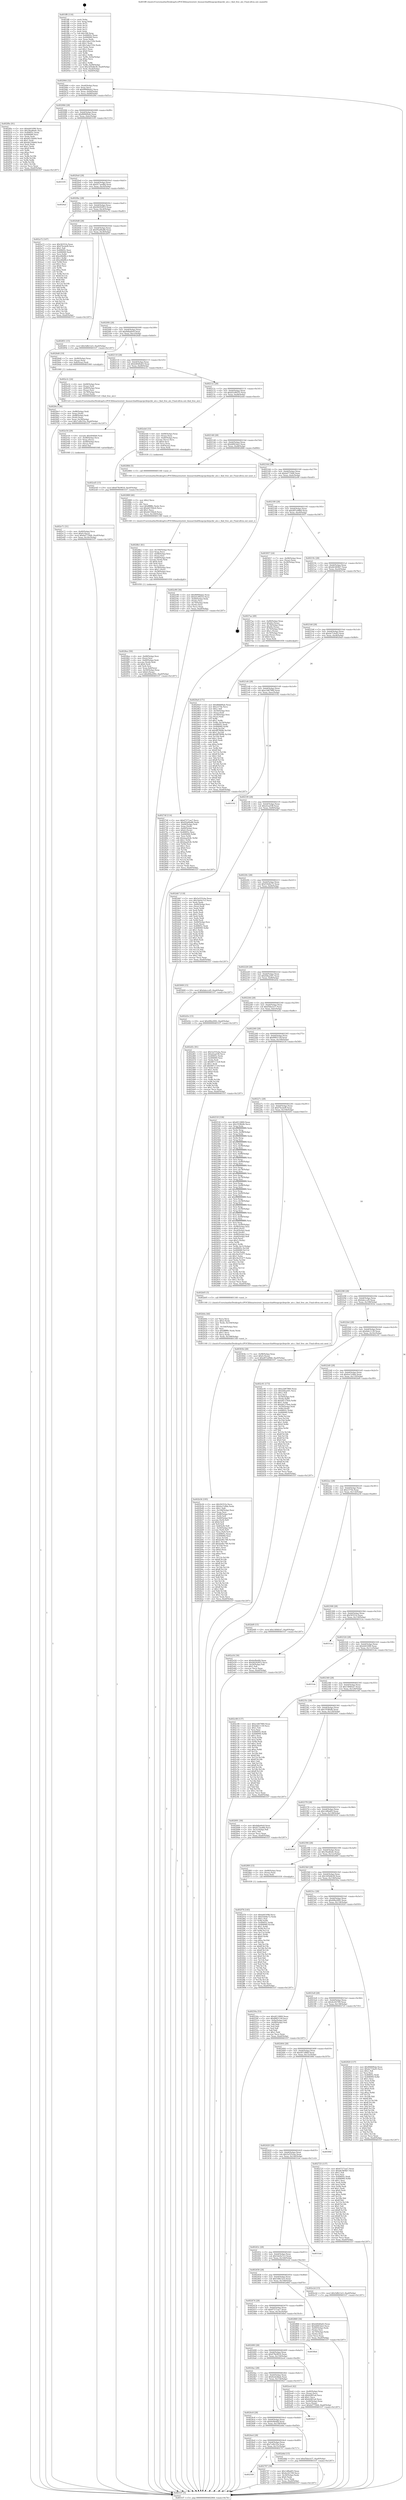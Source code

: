 digraph "0x401ff0" {
  label = "0x401ff0 (/mnt/c/Users/mathe/Desktop/tcc/POCII/binaries/extr_linuxarchia64snpcipcibrpcibr_ate.c_find_free_ate_Final-ollvm.out::main(0))"
  labelloc = "t"
  node[shape=record]

  Entry [label="",width=0.3,height=0.3,shape=circle,fillcolor=black,style=filled]
  "0x402064" [label="{
     0x402064 [32]\l
     | [instrs]\l
     &nbsp;&nbsp;0x402064 \<+6\>: mov -0xa0(%rbp),%eax\l
     &nbsp;&nbsp;0x40206a \<+2\>: mov %eax,%ecx\l
     &nbsp;&nbsp;0x40206c \<+6\>: sub $0x8069dab2,%ecx\l
     &nbsp;&nbsp;0x402072 \<+6\>: mov %eax,-0xb4(%rbp)\l
     &nbsp;&nbsp;0x402078 \<+6\>: mov %ecx,-0xb8(%rbp)\l
     &nbsp;&nbsp;0x40207e \<+6\>: je 0000000000402f0e \<main+0xf1e\>\l
  }"]
  "0x402f0e" [label="{
     0x402f0e [91]\l
     | [instrs]\l
     &nbsp;&nbsp;0x402f0e \<+5\>: mov $0xb441696,%eax\l
     &nbsp;&nbsp;0x402f13 \<+5\>: mov $0x36ad6e6c,%ecx\l
     &nbsp;&nbsp;0x402f18 \<+7\>: mov 0x40605c,%edx\l
     &nbsp;&nbsp;0x402f1f \<+7\>: mov 0x406060,%esi\l
     &nbsp;&nbsp;0x402f26 \<+2\>: mov %edx,%edi\l
     &nbsp;&nbsp;0x402f28 \<+6\>: sub $0xb612bb64,%edi\l
     &nbsp;&nbsp;0x402f2e \<+3\>: sub $0x1,%edi\l
     &nbsp;&nbsp;0x402f31 \<+6\>: add $0xb612bb64,%edi\l
     &nbsp;&nbsp;0x402f37 \<+3\>: imul %edi,%edx\l
     &nbsp;&nbsp;0x402f3a \<+3\>: and $0x1,%edx\l
     &nbsp;&nbsp;0x402f3d \<+3\>: cmp $0x0,%edx\l
     &nbsp;&nbsp;0x402f40 \<+4\>: sete %r8b\l
     &nbsp;&nbsp;0x402f44 \<+3\>: cmp $0xa,%esi\l
     &nbsp;&nbsp;0x402f47 \<+4\>: setl %r9b\l
     &nbsp;&nbsp;0x402f4b \<+3\>: mov %r8b,%r10b\l
     &nbsp;&nbsp;0x402f4e \<+3\>: and %r9b,%r10b\l
     &nbsp;&nbsp;0x402f51 \<+3\>: xor %r9b,%r8b\l
     &nbsp;&nbsp;0x402f54 \<+3\>: or %r8b,%r10b\l
     &nbsp;&nbsp;0x402f57 \<+4\>: test $0x1,%r10b\l
     &nbsp;&nbsp;0x402f5b \<+3\>: cmovne %ecx,%eax\l
     &nbsp;&nbsp;0x402f5e \<+6\>: mov %eax,-0xa0(%rbp)\l
     &nbsp;&nbsp;0x402f64 \<+5\>: jmp 00000000004031f7 \<main+0x1207\>\l
  }"]
  "0x402084" [label="{
     0x402084 [28]\l
     | [instrs]\l
     &nbsp;&nbsp;0x402084 \<+5\>: jmp 0000000000402089 \<main+0x99\>\l
     &nbsp;&nbsp;0x402089 \<+6\>: mov -0xb4(%rbp),%eax\l
     &nbsp;&nbsp;0x40208f \<+5\>: sub $0x8666f0ab,%eax\l
     &nbsp;&nbsp;0x402094 \<+6\>: mov %eax,-0xbc(%rbp)\l
     &nbsp;&nbsp;0x40209a \<+6\>: je 0000000000403105 \<main+0x1115\>\l
  }"]
  Exit [label="",width=0.3,height=0.3,shape=circle,fillcolor=black,style=filled,peripheries=2]
  "0x403105" [label="{
     0x403105\l
  }", style=dashed]
  "0x4020a0" [label="{
     0x4020a0 [28]\l
     | [instrs]\l
     &nbsp;&nbsp;0x4020a0 \<+5\>: jmp 00000000004020a5 \<main+0xb5\>\l
     &nbsp;&nbsp;0x4020a5 \<+6\>: mov -0xb4(%rbp),%eax\l
     &nbsp;&nbsp;0x4020ab \<+5\>: sub $0x917aed8d,%eax\l
     &nbsp;&nbsp;0x4020b0 \<+6\>: mov %eax,-0xc0(%rbp)\l
     &nbsp;&nbsp;0x4020b6 \<+6\>: je 00000000004026af \<main+0x6bf\>\l
  }"]
  "0x402f78" [label="{
     0x402f78 [145]\l
     | [instrs]\l
     &nbsp;&nbsp;0x402f78 \<+5\>: mov $0xb441696,%ecx\l
     &nbsp;&nbsp;0x402f7d \<+5\>: mov $0xf16d4e72,%edx\l
     &nbsp;&nbsp;0x402f82 \<+3\>: mov $0x1,%sil\l
     &nbsp;&nbsp;0x402f85 \<+3\>: xor %r8d,%r8d\l
     &nbsp;&nbsp;0x402f88 \<+8\>: mov 0x40605c,%r9d\l
     &nbsp;&nbsp;0x402f90 \<+8\>: mov 0x406060,%r10d\l
     &nbsp;&nbsp;0x402f98 \<+4\>: sub $0x1,%r8d\l
     &nbsp;&nbsp;0x402f9c \<+3\>: mov %r9d,%r11d\l
     &nbsp;&nbsp;0x402f9f \<+3\>: add %r8d,%r11d\l
     &nbsp;&nbsp;0x402fa2 \<+4\>: imul %r11d,%r9d\l
     &nbsp;&nbsp;0x402fa6 \<+4\>: and $0x1,%r9d\l
     &nbsp;&nbsp;0x402faa \<+4\>: cmp $0x0,%r9d\l
     &nbsp;&nbsp;0x402fae \<+3\>: sete %bl\l
     &nbsp;&nbsp;0x402fb1 \<+4\>: cmp $0xa,%r10d\l
     &nbsp;&nbsp;0x402fb5 \<+4\>: setl %r14b\l
     &nbsp;&nbsp;0x402fb9 \<+3\>: mov %bl,%r15b\l
     &nbsp;&nbsp;0x402fbc \<+4\>: xor $0xff,%r15b\l
     &nbsp;&nbsp;0x402fc0 \<+3\>: mov %r14b,%r12b\l
     &nbsp;&nbsp;0x402fc3 \<+4\>: xor $0xff,%r12b\l
     &nbsp;&nbsp;0x402fc7 \<+4\>: xor $0x0,%sil\l
     &nbsp;&nbsp;0x402fcb \<+3\>: mov %r15b,%r13b\l
     &nbsp;&nbsp;0x402fce \<+4\>: and $0x0,%r13b\l
     &nbsp;&nbsp;0x402fd2 \<+3\>: and %sil,%bl\l
     &nbsp;&nbsp;0x402fd5 \<+3\>: mov %r12b,%al\l
     &nbsp;&nbsp;0x402fd8 \<+2\>: and $0x0,%al\l
     &nbsp;&nbsp;0x402fda \<+3\>: and %sil,%r14b\l
     &nbsp;&nbsp;0x402fdd \<+3\>: or %bl,%r13b\l
     &nbsp;&nbsp;0x402fe0 \<+3\>: or %r14b,%al\l
     &nbsp;&nbsp;0x402fe3 \<+3\>: xor %al,%r13b\l
     &nbsp;&nbsp;0x402fe6 \<+3\>: or %r12b,%r15b\l
     &nbsp;&nbsp;0x402fe9 \<+4\>: xor $0xff,%r15b\l
     &nbsp;&nbsp;0x402fed \<+4\>: or $0x0,%sil\l
     &nbsp;&nbsp;0x402ff1 \<+3\>: and %sil,%r15b\l
     &nbsp;&nbsp;0x402ff4 \<+3\>: or %r15b,%r13b\l
     &nbsp;&nbsp;0x402ff7 \<+4\>: test $0x1,%r13b\l
     &nbsp;&nbsp;0x402ffb \<+3\>: cmovne %edx,%ecx\l
     &nbsp;&nbsp;0x402ffe \<+6\>: mov %ecx,-0xa0(%rbp)\l
     &nbsp;&nbsp;0x403004 \<+5\>: jmp 00000000004031f7 \<main+0x1207\>\l
  }"]
  "0x4026af" [label="{
     0x4026af\l
  }", style=dashed]
  "0x4020bc" [label="{
     0x4020bc [28]\l
     | [instrs]\l
     &nbsp;&nbsp;0x4020bc \<+5\>: jmp 00000000004020c1 \<main+0xd1\>\l
     &nbsp;&nbsp;0x4020c1 \<+6\>: mov -0xb4(%rbp),%eax\l
     &nbsp;&nbsp;0x4020c7 \<+5\>: sub $0x94292853,%eax\l
     &nbsp;&nbsp;0x4020cc \<+6\>: mov %eax,-0xc4(%rbp)\l
     &nbsp;&nbsp;0x4020d2 \<+6\>: je 0000000000402a72 \<main+0xa82\>\l
  }"]
  "0x402ed5" [label="{
     0x402ed5 [15]\l
     | [instrs]\l
     &nbsp;&nbsp;0x402ed5 \<+10\>: movl $0x678e9616,-0xa0(%rbp)\l
     &nbsp;&nbsp;0x402edf \<+5\>: jmp 00000000004031f7 \<main+0x1207\>\l
  }"]
  "0x402a72" [label="{
     0x402a72 [147]\l
     | [instrs]\l
     &nbsp;&nbsp;0x402a72 \<+5\>: mov $0x56351b,%eax\l
     &nbsp;&nbsp;0x402a77 \<+5\>: mov $0xf7bcdef9,%ecx\l
     &nbsp;&nbsp;0x402a7c \<+2\>: mov $0x1,%dl\l
     &nbsp;&nbsp;0x402a7e \<+7\>: mov 0x40605c,%esi\l
     &nbsp;&nbsp;0x402a85 \<+7\>: mov 0x406060,%edi\l
     &nbsp;&nbsp;0x402a8c \<+3\>: mov %esi,%r8d\l
     &nbsp;&nbsp;0x402a8f \<+7\>: add $0xe48df8c2,%r8d\l
     &nbsp;&nbsp;0x402a96 \<+4\>: sub $0x1,%r8d\l
     &nbsp;&nbsp;0x402a9a \<+7\>: sub $0xe48df8c2,%r8d\l
     &nbsp;&nbsp;0x402aa1 \<+4\>: imul %r8d,%esi\l
     &nbsp;&nbsp;0x402aa5 \<+3\>: and $0x1,%esi\l
     &nbsp;&nbsp;0x402aa8 \<+3\>: cmp $0x0,%esi\l
     &nbsp;&nbsp;0x402aab \<+4\>: sete %r9b\l
     &nbsp;&nbsp;0x402aaf \<+3\>: cmp $0xa,%edi\l
     &nbsp;&nbsp;0x402ab2 \<+4\>: setl %r10b\l
     &nbsp;&nbsp;0x402ab6 \<+3\>: mov %r9b,%r11b\l
     &nbsp;&nbsp;0x402ab9 \<+4\>: xor $0xff,%r11b\l
     &nbsp;&nbsp;0x402abd \<+3\>: mov %r10b,%bl\l
     &nbsp;&nbsp;0x402ac0 \<+3\>: xor $0xff,%bl\l
     &nbsp;&nbsp;0x402ac3 \<+3\>: xor $0x1,%dl\l
     &nbsp;&nbsp;0x402ac6 \<+3\>: mov %r11b,%r14b\l
     &nbsp;&nbsp;0x402ac9 \<+4\>: and $0xff,%r14b\l
     &nbsp;&nbsp;0x402acd \<+3\>: and %dl,%r9b\l
     &nbsp;&nbsp;0x402ad0 \<+3\>: mov %bl,%r15b\l
     &nbsp;&nbsp;0x402ad3 \<+4\>: and $0xff,%r15b\l
     &nbsp;&nbsp;0x402ad7 \<+3\>: and %dl,%r10b\l
     &nbsp;&nbsp;0x402ada \<+3\>: or %r9b,%r14b\l
     &nbsp;&nbsp;0x402add \<+3\>: or %r10b,%r15b\l
     &nbsp;&nbsp;0x402ae0 \<+3\>: xor %r15b,%r14b\l
     &nbsp;&nbsp;0x402ae3 \<+3\>: or %bl,%r11b\l
     &nbsp;&nbsp;0x402ae6 \<+4\>: xor $0xff,%r11b\l
     &nbsp;&nbsp;0x402aea \<+3\>: or $0x1,%dl\l
     &nbsp;&nbsp;0x402aed \<+3\>: and %dl,%r11b\l
     &nbsp;&nbsp;0x402af0 \<+3\>: or %r11b,%r14b\l
     &nbsp;&nbsp;0x402af3 \<+4\>: test $0x1,%r14b\l
     &nbsp;&nbsp;0x402af7 \<+3\>: cmovne %ecx,%eax\l
     &nbsp;&nbsp;0x402afa \<+6\>: mov %eax,-0xa0(%rbp)\l
     &nbsp;&nbsp;0x402b00 \<+5\>: jmp 00000000004031f7 \<main+0x1207\>\l
  }"]
  "0x4020d8" [label="{
     0x4020d8 [28]\l
     | [instrs]\l
     &nbsp;&nbsp;0x4020d8 \<+5\>: jmp 00000000004020dd \<main+0xed\>\l
     &nbsp;&nbsp;0x4020dd \<+6\>: mov -0xb4(%rbp),%eax\l
     &nbsp;&nbsp;0x4020e3 \<+5\>: sub $0x95a06a86,%eax\l
     &nbsp;&nbsp;0x4020e8 \<+6\>: mov %eax,-0xc8(%rbp)\l
     &nbsp;&nbsp;0x4020ee \<+6\>: je 0000000000402851 \<main+0x861\>\l
  }"]
  "0x402e71" [label="{
     0x402e71 [31]\l
     | [instrs]\l
     &nbsp;&nbsp;0x402e71 \<+4\>: mov -0x40(%rbp),%rcx\l
     &nbsp;&nbsp;0x402e75 \<+6\>: movl $0x0,(%rcx)\l
     &nbsp;&nbsp;0x402e7b \<+10\>: movl $0xbd775fd4,-0xa0(%rbp)\l
     &nbsp;&nbsp;0x402e85 \<+6\>: mov %eax,-0x16c(%rbp)\l
     &nbsp;&nbsp;0x402e8b \<+5\>: jmp 00000000004031f7 \<main+0x1207\>\l
  }"]
  "0x402851" [label="{
     0x402851 [15]\l
     | [instrs]\l
     &nbsp;&nbsp;0x402851 \<+10\>: movl $0x5dfb12e5,-0xa0(%rbp)\l
     &nbsp;&nbsp;0x40285b \<+5\>: jmp 00000000004031f7 \<main+0x1207\>\l
  }"]
  "0x4020f4" [label="{
     0x4020f4 [28]\l
     | [instrs]\l
     &nbsp;&nbsp;0x4020f4 \<+5\>: jmp 00000000004020f9 \<main+0x109\>\l
     &nbsp;&nbsp;0x4020f9 \<+6\>: mov -0xb4(%rbp),%eax\l
     &nbsp;&nbsp;0x4020ff \<+5\>: sub $0x9dfab9c8,%eax\l
     &nbsp;&nbsp;0x402104 \<+6\>: mov %eax,-0xcc(%rbp)\l
     &nbsp;&nbsp;0x40210a \<+6\>: je 00000000004026d0 \<main+0x6e0\>\l
  }"]
  "0x402e54" [label="{
     0x402e54 [29]\l
     | [instrs]\l
     &nbsp;&nbsp;0x402e54 \<+10\>: movabs $0x4040b6,%rdi\l
     &nbsp;&nbsp;0x402e5e \<+4\>: mov -0x48(%rbp),%rcx\l
     &nbsp;&nbsp;0x402e62 \<+2\>: mov %eax,(%rcx)\l
     &nbsp;&nbsp;0x402e64 \<+4\>: mov -0x48(%rbp),%rcx\l
     &nbsp;&nbsp;0x402e68 \<+2\>: mov (%rcx),%esi\l
     &nbsp;&nbsp;0x402e6a \<+2\>: mov $0x0,%al\l
     &nbsp;&nbsp;0x402e6c \<+5\>: call 0000000000401040 \<printf@plt\>\l
     | [calls]\l
     &nbsp;&nbsp;0x401040 \{1\} (unknown)\l
  }"]
  "0x4026d0" [label="{
     0x4026d0 [19]\l
     | [instrs]\l
     &nbsp;&nbsp;0x4026d0 \<+7\>: mov -0x90(%rbp),%rax\l
     &nbsp;&nbsp;0x4026d7 \<+3\>: mov (%rax),%rax\l
     &nbsp;&nbsp;0x4026da \<+4\>: mov 0x8(%rax),%rdi\l
     &nbsp;&nbsp;0x4026de \<+5\>: call 0000000000401060 \<atoi@plt\>\l
     | [calls]\l
     &nbsp;&nbsp;0x401060 \{1\} (unknown)\l
  }"]
  "0x402110" [label="{
     0x402110 [28]\l
     | [instrs]\l
     &nbsp;&nbsp;0x402110 \<+5\>: jmp 0000000000402115 \<main+0x125\>\l
     &nbsp;&nbsp;0x402115 \<+6\>: mov -0xb4(%rbp),%eax\l
     &nbsp;&nbsp;0x40211b \<+5\>: sub $0xb40d0a63,%eax\l
     &nbsp;&nbsp;0x402120 \<+6\>: mov %eax,-0xd0(%rbp)\l
     &nbsp;&nbsp;0x402126 \<+6\>: je 0000000000402e3c \<main+0xe4c\>\l
  }"]
  "0x402b36" [label="{
     0x402b36 [195]\l
     | [instrs]\l
     &nbsp;&nbsp;0x402b36 \<+5\>: mov $0x56351b,%ecx\l
     &nbsp;&nbsp;0x402b3b \<+5\>: mov $0xfea7e9bb,%edx\l
     &nbsp;&nbsp;0x402b40 \<+3\>: mov $0x1,%dil\l
     &nbsp;&nbsp;0x402b43 \<+6\>: mov -0x168(%rbp),%esi\l
     &nbsp;&nbsp;0x402b49 \<+3\>: imul %eax,%esi\l
     &nbsp;&nbsp;0x402b4c \<+4\>: mov -0x68(%rbp),%r8\l
     &nbsp;&nbsp;0x402b50 \<+3\>: mov (%r8),%r8\l
     &nbsp;&nbsp;0x402b53 \<+4\>: mov -0x60(%rbp),%r9\l
     &nbsp;&nbsp;0x402b57 \<+3\>: movslq (%r9),%r9\l
     &nbsp;&nbsp;0x402b5a \<+4\>: shl $0x4,%r9\l
     &nbsp;&nbsp;0x402b5e \<+3\>: add %r9,%r8\l
     &nbsp;&nbsp;0x402b61 \<+4\>: mov 0x8(%r8),%r8\l
     &nbsp;&nbsp;0x402b65 \<+4\>: mov -0x50(%rbp),%r9\l
     &nbsp;&nbsp;0x402b69 \<+3\>: movslq (%r9),%r9\l
     &nbsp;&nbsp;0x402b6c \<+4\>: mov %esi,(%r8,%r9,4)\l
     &nbsp;&nbsp;0x402b70 \<+7\>: mov 0x40605c,%eax\l
     &nbsp;&nbsp;0x402b77 \<+7\>: mov 0x406060,%esi\l
     &nbsp;&nbsp;0x402b7e \<+3\>: mov %eax,%r10d\l
     &nbsp;&nbsp;0x402b81 \<+7\>: sub $0xde46c746,%r10d\l
     &nbsp;&nbsp;0x402b88 \<+4\>: sub $0x1,%r10d\l
     &nbsp;&nbsp;0x402b8c \<+7\>: add $0xde46c746,%r10d\l
     &nbsp;&nbsp;0x402b93 \<+4\>: imul %r10d,%eax\l
     &nbsp;&nbsp;0x402b97 \<+3\>: and $0x1,%eax\l
     &nbsp;&nbsp;0x402b9a \<+3\>: cmp $0x0,%eax\l
     &nbsp;&nbsp;0x402b9d \<+4\>: sete %r11b\l
     &nbsp;&nbsp;0x402ba1 \<+3\>: cmp $0xa,%esi\l
     &nbsp;&nbsp;0x402ba4 \<+3\>: setl %bl\l
     &nbsp;&nbsp;0x402ba7 \<+3\>: mov %r11b,%r14b\l
     &nbsp;&nbsp;0x402baa \<+4\>: xor $0xff,%r14b\l
     &nbsp;&nbsp;0x402bae \<+3\>: mov %bl,%r15b\l
     &nbsp;&nbsp;0x402bb1 \<+4\>: xor $0xff,%r15b\l
     &nbsp;&nbsp;0x402bb5 \<+4\>: xor $0x1,%dil\l
     &nbsp;&nbsp;0x402bb9 \<+3\>: mov %r14b,%r12b\l
     &nbsp;&nbsp;0x402bbc \<+4\>: and $0xff,%r12b\l
     &nbsp;&nbsp;0x402bc0 \<+3\>: and %dil,%r11b\l
     &nbsp;&nbsp;0x402bc3 \<+3\>: mov %r15b,%r13b\l
     &nbsp;&nbsp;0x402bc6 \<+4\>: and $0xff,%r13b\l
     &nbsp;&nbsp;0x402bca \<+3\>: and %dil,%bl\l
     &nbsp;&nbsp;0x402bcd \<+3\>: or %r11b,%r12b\l
     &nbsp;&nbsp;0x402bd0 \<+3\>: or %bl,%r13b\l
     &nbsp;&nbsp;0x402bd3 \<+3\>: xor %r13b,%r12b\l
     &nbsp;&nbsp;0x402bd6 \<+3\>: or %r15b,%r14b\l
     &nbsp;&nbsp;0x402bd9 \<+4\>: xor $0xff,%r14b\l
     &nbsp;&nbsp;0x402bdd \<+4\>: or $0x1,%dil\l
     &nbsp;&nbsp;0x402be1 \<+3\>: and %dil,%r14b\l
     &nbsp;&nbsp;0x402be4 \<+3\>: or %r14b,%r12b\l
     &nbsp;&nbsp;0x402be7 \<+4\>: test $0x1,%r12b\l
     &nbsp;&nbsp;0x402beb \<+3\>: cmovne %edx,%ecx\l
     &nbsp;&nbsp;0x402bee \<+6\>: mov %ecx,-0xa0(%rbp)\l
     &nbsp;&nbsp;0x402bf4 \<+5\>: jmp 00000000004031f7 \<main+0x1207\>\l
  }"]
  "0x402e3c" [label="{
     0x402e3c [24]\l
     | [instrs]\l
     &nbsp;&nbsp;0x402e3c \<+4\>: mov -0x68(%rbp),%rax\l
     &nbsp;&nbsp;0x402e40 \<+3\>: mov (%rax),%rdi\l
     &nbsp;&nbsp;0x402e43 \<+4\>: mov -0x80(%rbp),%rax\l
     &nbsp;&nbsp;0x402e47 \<+2\>: mov (%rax),%esi\l
     &nbsp;&nbsp;0x402e49 \<+4\>: mov -0x78(%rbp),%rax\l
     &nbsp;&nbsp;0x402e4d \<+2\>: mov (%rax),%edx\l
     &nbsp;&nbsp;0x402e4f \<+5\>: call 00000000004013c0 \<find_free_ate\>\l
     | [calls]\l
     &nbsp;&nbsp;0x4013c0 \{1\} (/mnt/c/Users/mathe/Desktop/tcc/POCII/binaries/extr_linuxarchia64snpcipcibrpcibr_ate.c_find_free_ate_Final-ollvm.out::find_free_ate)\l
  }"]
  "0x40212c" [label="{
     0x40212c [28]\l
     | [instrs]\l
     &nbsp;&nbsp;0x40212c \<+5\>: jmp 0000000000402131 \<main+0x141\>\l
     &nbsp;&nbsp;0x402131 \<+6\>: mov -0xb4(%rbp),%eax\l
     &nbsp;&nbsp;0x402137 \<+5\>: sub $0xb5c99255,%eax\l
     &nbsp;&nbsp;0x40213c \<+6\>: mov %eax,-0xd4(%rbp)\l
     &nbsp;&nbsp;0x402142 \<+6\>: je 0000000000402eb4 \<main+0xec4\>\l
  }"]
  "0x402b0a" [label="{
     0x402b0a [44]\l
     | [instrs]\l
     &nbsp;&nbsp;0x402b0a \<+2\>: xor %ecx,%ecx\l
     &nbsp;&nbsp;0x402b0c \<+5\>: mov $0x2,%edx\l
     &nbsp;&nbsp;0x402b11 \<+6\>: mov %edx,-0x164(%rbp)\l
     &nbsp;&nbsp;0x402b17 \<+1\>: cltd\l
     &nbsp;&nbsp;0x402b18 \<+6\>: mov -0x164(%rbp),%esi\l
     &nbsp;&nbsp;0x402b1e \<+2\>: idiv %esi\l
     &nbsp;&nbsp;0x402b20 \<+6\>: imul $0xfffffffe,%edx,%edx\l
     &nbsp;&nbsp;0x402b26 \<+3\>: sub $0x1,%ecx\l
     &nbsp;&nbsp;0x402b29 \<+2\>: sub %ecx,%edx\l
     &nbsp;&nbsp;0x402b2b \<+6\>: mov %edx,-0x168(%rbp)\l
     &nbsp;&nbsp;0x402b31 \<+5\>: call 0000000000401160 \<next_i\>\l
     | [calls]\l
     &nbsp;&nbsp;0x401160 \{1\} (/mnt/c/Users/mathe/Desktop/tcc/POCII/binaries/extr_linuxarchia64snpcipcibrpcibr_ate.c_find_free_ate_Final-ollvm.out::next_i)\l
  }"]
  "0x402eb4" [label="{
     0x402eb4 [33]\l
     | [instrs]\l
     &nbsp;&nbsp;0x402eb4 \<+4\>: mov -0x68(%rbp),%rax\l
     &nbsp;&nbsp;0x402eb8 \<+3\>: mov (%rax),%rax\l
     &nbsp;&nbsp;0x402ebb \<+4\>: mov -0x40(%rbp),%rcx\l
     &nbsp;&nbsp;0x402ebf \<+3\>: movslq (%rcx),%rcx\l
     &nbsp;&nbsp;0x402ec2 \<+4\>: shl $0x4,%rcx\l
     &nbsp;&nbsp;0x402ec6 \<+3\>: add %rcx,%rax\l
     &nbsp;&nbsp;0x402ec9 \<+4\>: mov 0x8(%rax),%rax\l
     &nbsp;&nbsp;0x402ecd \<+3\>: mov %rax,%rdi\l
     &nbsp;&nbsp;0x402ed0 \<+5\>: call 0000000000401030 \<free@plt\>\l
     | [calls]\l
     &nbsp;&nbsp;0x401030 \{1\} (unknown)\l
  }"]
  "0x402148" [label="{
     0x402148 [28]\l
     | [instrs]\l
     &nbsp;&nbsp;0x402148 \<+5\>: jmp 000000000040214d \<main+0x15d\>\l
     &nbsp;&nbsp;0x40214d \<+6\>: mov -0xb4(%rbp),%eax\l
     &nbsp;&nbsp;0x402153 \<+5\>: sub $0xb8f43da5,%eax\l
     &nbsp;&nbsp;0x402158 \<+6\>: mov %eax,-0xd8(%rbp)\l
     &nbsp;&nbsp;0x40215e \<+6\>: je 0000000000402884 \<main+0x894\>\l
  }"]
  "0x4028ee" [label="{
     0x4028ee [50]\l
     | [instrs]\l
     &nbsp;&nbsp;0x4028ee \<+4\>: mov -0x68(%rbp),%rsi\l
     &nbsp;&nbsp;0x4028f2 \<+3\>: mov (%rsi),%rsi\l
     &nbsp;&nbsp;0x4028f5 \<+4\>: mov -0x60(%rbp),%rdi\l
     &nbsp;&nbsp;0x4028f9 \<+3\>: movslq (%rdi),%rdi\l
     &nbsp;&nbsp;0x4028fc \<+4\>: shl $0x4,%rdi\l
     &nbsp;&nbsp;0x402900 \<+3\>: add %rdi,%rsi\l
     &nbsp;&nbsp;0x402903 \<+4\>: mov %rax,0x8(%rsi)\l
     &nbsp;&nbsp;0x402907 \<+4\>: mov -0x50(%rbp),%rax\l
     &nbsp;&nbsp;0x40290b \<+6\>: movl $0x0,(%rax)\l
     &nbsp;&nbsp;0x402911 \<+10\>: movl $0x49fa2092,-0xa0(%rbp)\l
     &nbsp;&nbsp;0x40291b \<+5\>: jmp 00000000004031f7 \<main+0x1207\>\l
  }"]
  "0x402884" [label="{
     0x402884 [5]\l
     | [instrs]\l
     &nbsp;&nbsp;0x402884 \<+5\>: call 0000000000401160 \<next_i\>\l
     | [calls]\l
     &nbsp;&nbsp;0x401160 \{1\} (/mnt/c/Users/mathe/Desktop/tcc/POCII/binaries/extr_linuxarchia64snpcipcibrpcibr_ate.c_find_free_ate_Final-ollvm.out::next_i)\l
  }"]
  "0x402164" [label="{
     0x402164 [28]\l
     | [instrs]\l
     &nbsp;&nbsp;0x402164 \<+5\>: jmp 0000000000402169 \<main+0x179\>\l
     &nbsp;&nbsp;0x402169 \<+6\>: mov -0xb4(%rbp),%eax\l
     &nbsp;&nbsp;0x40216f \<+5\>: sub $0xbd775fd4,%eax\l
     &nbsp;&nbsp;0x402174 \<+6\>: mov %eax,-0xdc(%rbp)\l
     &nbsp;&nbsp;0x40217a \<+6\>: je 0000000000402e90 \<main+0xea0\>\l
  }"]
  "0x4028b1" [label="{
     0x4028b1 [61]\l
     | [instrs]\l
     &nbsp;&nbsp;0x4028b1 \<+6\>: mov -0x160(%rbp),%ecx\l
     &nbsp;&nbsp;0x4028b7 \<+3\>: imul %eax,%ecx\l
     &nbsp;&nbsp;0x4028ba \<+4\>: mov -0x68(%rbp),%rsi\l
     &nbsp;&nbsp;0x4028be \<+3\>: mov (%rsi),%rsi\l
     &nbsp;&nbsp;0x4028c1 \<+4\>: mov -0x60(%rbp),%rdi\l
     &nbsp;&nbsp;0x4028c5 \<+3\>: movslq (%rdi),%rdi\l
     &nbsp;&nbsp;0x4028c8 \<+4\>: shl $0x4,%rdi\l
     &nbsp;&nbsp;0x4028cc \<+3\>: add %rdi,%rsi\l
     &nbsp;&nbsp;0x4028cf \<+2\>: mov %ecx,(%rsi)\l
     &nbsp;&nbsp;0x4028d1 \<+4\>: mov -0x58(%rbp),%rsi\l
     &nbsp;&nbsp;0x4028d5 \<+6\>: movl $0x1,(%rsi)\l
     &nbsp;&nbsp;0x4028db \<+4\>: mov -0x58(%rbp),%rsi\l
     &nbsp;&nbsp;0x4028df \<+3\>: movslq (%rsi),%rsi\l
     &nbsp;&nbsp;0x4028e2 \<+4\>: shl $0x2,%rsi\l
     &nbsp;&nbsp;0x4028e6 \<+3\>: mov %rsi,%rdi\l
     &nbsp;&nbsp;0x4028e9 \<+5\>: call 0000000000401050 \<malloc@plt\>\l
     | [calls]\l
     &nbsp;&nbsp;0x401050 \{1\} (unknown)\l
  }"]
  "0x402e90" [label="{
     0x402e90 [36]\l
     | [instrs]\l
     &nbsp;&nbsp;0x402e90 \<+5\>: mov $0x8069dab2,%eax\l
     &nbsp;&nbsp;0x402e95 \<+5\>: mov $0xb5c99255,%ecx\l
     &nbsp;&nbsp;0x402e9a \<+4\>: mov -0x40(%rbp),%rdx\l
     &nbsp;&nbsp;0x402e9e \<+2\>: mov (%rdx),%esi\l
     &nbsp;&nbsp;0x402ea0 \<+4\>: mov -0x70(%rbp),%rdx\l
     &nbsp;&nbsp;0x402ea4 \<+2\>: cmp (%rdx),%esi\l
     &nbsp;&nbsp;0x402ea6 \<+3\>: cmovl %ecx,%eax\l
     &nbsp;&nbsp;0x402ea9 \<+6\>: mov %eax,-0xa0(%rbp)\l
     &nbsp;&nbsp;0x402eaf \<+5\>: jmp 00000000004031f7 \<main+0x1207\>\l
  }"]
  "0x402180" [label="{
     0x402180 [28]\l
     | [instrs]\l
     &nbsp;&nbsp;0x402180 \<+5\>: jmp 0000000000402185 \<main+0x195\>\l
     &nbsp;&nbsp;0x402185 \<+6\>: mov -0xb4(%rbp),%eax\l
     &nbsp;&nbsp;0x40218b \<+5\>: sub $0xd97ed9b6,%eax\l
     &nbsp;&nbsp;0x402190 \<+6\>: mov %eax,-0xe0(%rbp)\l
     &nbsp;&nbsp;0x402196 \<+6\>: je 0000000000403057 \<main+0x1067\>\l
  }"]
  "0x402889" [label="{
     0x402889 [40]\l
     | [instrs]\l
     &nbsp;&nbsp;0x402889 \<+5\>: mov $0x2,%ecx\l
     &nbsp;&nbsp;0x40288e \<+1\>: cltd\l
     &nbsp;&nbsp;0x40288f \<+2\>: idiv %ecx\l
     &nbsp;&nbsp;0x402891 \<+6\>: imul $0xfffffffe,%edx,%ecx\l
     &nbsp;&nbsp;0x402897 \<+6\>: sub $0xdd159dc6,%ecx\l
     &nbsp;&nbsp;0x40289d \<+3\>: add $0x1,%ecx\l
     &nbsp;&nbsp;0x4028a0 \<+6\>: add $0xdd159dc6,%ecx\l
     &nbsp;&nbsp;0x4028a6 \<+6\>: mov %ecx,-0x160(%rbp)\l
     &nbsp;&nbsp;0x4028ac \<+5\>: call 0000000000401160 \<next_i\>\l
     | [calls]\l
     &nbsp;&nbsp;0x401160 \{1\} (/mnt/c/Users/mathe/Desktop/tcc/POCII/binaries/extr_linuxarchia64snpcipcibrpcibr_ate.c_find_free_ate_Final-ollvm.out::next_i)\l
  }"]
  "0x403057" [label="{
     0x403057 [24]\l
     | [instrs]\l
     &nbsp;&nbsp;0x403057 \<+7\>: mov -0x98(%rbp),%rax\l
     &nbsp;&nbsp;0x40305e \<+2\>: mov (%rax),%eax\l
     &nbsp;&nbsp;0x403060 \<+4\>: lea -0x28(%rbp),%rsp\l
     &nbsp;&nbsp;0x403064 \<+1\>: pop %rbx\l
     &nbsp;&nbsp;0x403065 \<+2\>: pop %r12\l
     &nbsp;&nbsp;0x403067 \<+2\>: pop %r13\l
     &nbsp;&nbsp;0x403069 \<+2\>: pop %r14\l
     &nbsp;&nbsp;0x40306b \<+2\>: pop %r15\l
     &nbsp;&nbsp;0x40306d \<+1\>: pop %rbp\l
     &nbsp;&nbsp;0x40306e \<+1\>: ret\l
  }"]
  "0x40219c" [label="{
     0x40219c [28]\l
     | [instrs]\l
     &nbsp;&nbsp;0x40219c \<+5\>: jmp 00000000004021a1 \<main+0x1b1\>\l
     &nbsp;&nbsp;0x4021a1 \<+6\>: mov -0xb4(%rbp),%eax\l
     &nbsp;&nbsp;0x4021a7 \<+5\>: sub $0xdb3404b7,%eax\l
     &nbsp;&nbsp;0x4021ac \<+6\>: mov %eax,-0xe4(%rbp)\l
     &nbsp;&nbsp;0x4021b2 \<+6\>: je 00000000004027ae \<main+0x7be\>\l
  }"]
  "0x4027df" [label="{
     0x4027df [114]\l
     | [instrs]\l
     &nbsp;&nbsp;0x4027df \<+5\>: mov $0x67271ae7,%ecx\l
     &nbsp;&nbsp;0x4027e4 \<+5\>: mov $0x95a06a86,%edx\l
     &nbsp;&nbsp;0x4027e9 \<+4\>: mov -0x68(%rbp),%rdi\l
     &nbsp;&nbsp;0x4027ed \<+3\>: mov %rax,(%rdi)\l
     &nbsp;&nbsp;0x4027f0 \<+4\>: mov -0x60(%rbp),%rax\l
     &nbsp;&nbsp;0x4027f4 \<+6\>: movl $0x0,(%rax)\l
     &nbsp;&nbsp;0x4027fa \<+7\>: mov 0x40605c,%esi\l
     &nbsp;&nbsp;0x402801 \<+8\>: mov 0x406060,%r8d\l
     &nbsp;&nbsp;0x402809 \<+3\>: mov %esi,%r9d\l
     &nbsp;&nbsp;0x40280c \<+7\>: add $0xfaaa9c8c,%r9d\l
     &nbsp;&nbsp;0x402813 \<+4\>: sub $0x1,%r9d\l
     &nbsp;&nbsp;0x402817 \<+7\>: sub $0xfaaa9c8c,%r9d\l
     &nbsp;&nbsp;0x40281e \<+4\>: imul %r9d,%esi\l
     &nbsp;&nbsp;0x402822 \<+3\>: and $0x1,%esi\l
     &nbsp;&nbsp;0x402825 \<+3\>: cmp $0x0,%esi\l
     &nbsp;&nbsp;0x402828 \<+4\>: sete %r10b\l
     &nbsp;&nbsp;0x40282c \<+4\>: cmp $0xa,%r8d\l
     &nbsp;&nbsp;0x402830 \<+4\>: setl %r11b\l
     &nbsp;&nbsp;0x402834 \<+3\>: mov %r10b,%bl\l
     &nbsp;&nbsp;0x402837 \<+3\>: and %r11b,%bl\l
     &nbsp;&nbsp;0x40283a \<+3\>: xor %r11b,%r10b\l
     &nbsp;&nbsp;0x40283d \<+3\>: or %r10b,%bl\l
     &nbsp;&nbsp;0x402840 \<+3\>: test $0x1,%bl\l
     &nbsp;&nbsp;0x402843 \<+3\>: cmovne %edx,%ecx\l
     &nbsp;&nbsp;0x402846 \<+6\>: mov %ecx,-0xa0(%rbp)\l
     &nbsp;&nbsp;0x40284c \<+5\>: jmp 00000000004031f7 \<main+0x1207\>\l
  }"]
  "0x4027ae" [label="{
     0x4027ae [49]\l
     | [instrs]\l
     &nbsp;&nbsp;0x4027ae \<+4\>: mov -0x80(%rbp),%rax\l
     &nbsp;&nbsp;0x4027b2 \<+6\>: movl $0x64,(%rax)\l
     &nbsp;&nbsp;0x4027b8 \<+4\>: mov -0x78(%rbp),%rax\l
     &nbsp;&nbsp;0x4027bc \<+6\>: movl $0x64,(%rax)\l
     &nbsp;&nbsp;0x4027c2 \<+4\>: mov -0x70(%rbp),%rax\l
     &nbsp;&nbsp;0x4027c6 \<+6\>: movl $0x1,(%rax)\l
     &nbsp;&nbsp;0x4027cc \<+4\>: mov -0x70(%rbp),%rax\l
     &nbsp;&nbsp;0x4027d0 \<+3\>: movslq (%rax),%rax\l
     &nbsp;&nbsp;0x4027d3 \<+4\>: shl $0x4,%rax\l
     &nbsp;&nbsp;0x4027d7 \<+3\>: mov %rax,%rdi\l
     &nbsp;&nbsp;0x4027da \<+5\>: call 0000000000401050 \<malloc@plt\>\l
     | [calls]\l
     &nbsp;&nbsp;0x401050 \{1\} (unknown)\l
  }"]
  "0x4021b8" [label="{
     0x4021b8 [28]\l
     | [instrs]\l
     &nbsp;&nbsp;0x4021b8 \<+5\>: jmp 00000000004021bd \<main+0x1cd\>\l
     &nbsp;&nbsp;0x4021bd \<+6\>: mov -0xb4(%rbp),%eax\l
     &nbsp;&nbsp;0x4021c3 \<+5\>: sub $0xde714a93,%eax\l
     &nbsp;&nbsp;0x4021c8 \<+6\>: mov %eax,-0xe8(%rbp)\l
     &nbsp;&nbsp;0x4021ce \<+6\>: je 00000000004029a9 \<main+0x9b9\>\l
  }"]
  "0x402500" [label="{
     0x402500\l
  }", style=dashed]
  "0x4029a9" [label="{
     0x4029a9 [171]\l
     | [instrs]\l
     &nbsp;&nbsp;0x4029a9 \<+5\>: mov $0x8666f0ab,%eax\l
     &nbsp;&nbsp;0x4029ae \<+5\>: mov $0x2375b,%ecx\l
     &nbsp;&nbsp;0x4029b3 \<+2\>: mov $0x1,%dl\l
     &nbsp;&nbsp;0x4029b5 \<+4\>: mov -0x50(%rbp),%rsi\l
     &nbsp;&nbsp;0x4029b9 \<+2\>: mov (%rsi),%edi\l
     &nbsp;&nbsp;0x4029bb \<+4\>: mov -0x58(%rbp),%rsi\l
     &nbsp;&nbsp;0x4029bf \<+2\>: cmp (%rsi),%edi\l
     &nbsp;&nbsp;0x4029c1 \<+4\>: setl %r8b\l
     &nbsp;&nbsp;0x4029c5 \<+4\>: and $0x1,%r8b\l
     &nbsp;&nbsp;0x4029c9 \<+4\>: mov %r8b,-0x29(%rbp)\l
     &nbsp;&nbsp;0x4029cd \<+7\>: mov 0x40605c,%edi\l
     &nbsp;&nbsp;0x4029d4 \<+8\>: mov 0x406060,%r9d\l
     &nbsp;&nbsp;0x4029dc \<+3\>: mov %edi,%r10d\l
     &nbsp;&nbsp;0x4029df \<+7\>: sub $0x4ff7809b,%r10d\l
     &nbsp;&nbsp;0x4029e6 \<+4\>: sub $0x1,%r10d\l
     &nbsp;&nbsp;0x4029ea \<+7\>: add $0x4ff7809b,%r10d\l
     &nbsp;&nbsp;0x4029f1 \<+4\>: imul %r10d,%edi\l
     &nbsp;&nbsp;0x4029f5 \<+3\>: and $0x1,%edi\l
     &nbsp;&nbsp;0x4029f8 \<+3\>: cmp $0x0,%edi\l
     &nbsp;&nbsp;0x4029fb \<+4\>: sete %r8b\l
     &nbsp;&nbsp;0x4029ff \<+4\>: cmp $0xa,%r9d\l
     &nbsp;&nbsp;0x402a03 \<+4\>: setl %r11b\l
     &nbsp;&nbsp;0x402a07 \<+3\>: mov %r8b,%bl\l
     &nbsp;&nbsp;0x402a0a \<+3\>: xor $0xff,%bl\l
     &nbsp;&nbsp;0x402a0d \<+3\>: mov %r11b,%r14b\l
     &nbsp;&nbsp;0x402a10 \<+4\>: xor $0xff,%r14b\l
     &nbsp;&nbsp;0x402a14 \<+3\>: xor $0x1,%dl\l
     &nbsp;&nbsp;0x402a17 \<+3\>: mov %bl,%r15b\l
     &nbsp;&nbsp;0x402a1a \<+4\>: and $0xff,%r15b\l
     &nbsp;&nbsp;0x402a1e \<+3\>: and %dl,%r8b\l
     &nbsp;&nbsp;0x402a21 \<+3\>: mov %r14b,%r12b\l
     &nbsp;&nbsp;0x402a24 \<+4\>: and $0xff,%r12b\l
     &nbsp;&nbsp;0x402a28 \<+3\>: and %dl,%r11b\l
     &nbsp;&nbsp;0x402a2b \<+3\>: or %r8b,%r15b\l
     &nbsp;&nbsp;0x402a2e \<+3\>: or %r11b,%r12b\l
     &nbsp;&nbsp;0x402a31 \<+3\>: xor %r12b,%r15b\l
     &nbsp;&nbsp;0x402a34 \<+3\>: or %r14b,%bl\l
     &nbsp;&nbsp;0x402a37 \<+3\>: xor $0xff,%bl\l
     &nbsp;&nbsp;0x402a3a \<+3\>: or $0x1,%dl\l
     &nbsp;&nbsp;0x402a3d \<+2\>: and %dl,%bl\l
     &nbsp;&nbsp;0x402a3f \<+3\>: or %bl,%r15b\l
     &nbsp;&nbsp;0x402a42 \<+4\>: test $0x1,%r15b\l
     &nbsp;&nbsp;0x402a46 \<+3\>: cmovne %ecx,%eax\l
     &nbsp;&nbsp;0x402a49 \<+6\>: mov %eax,-0xa0(%rbp)\l
     &nbsp;&nbsp;0x402a4f \<+5\>: jmp 00000000004031f7 \<main+0x1207\>\l
  }"]
  "0x4021d4" [label="{
     0x4021d4 [28]\l
     | [instrs]\l
     &nbsp;&nbsp;0x4021d4 \<+5\>: jmp 00000000004021d9 \<main+0x1e9\>\l
     &nbsp;&nbsp;0x4021d9 \<+6\>: mov -0xb4(%rbp),%eax\l
     &nbsp;&nbsp;0x4021df \<+5\>: sub $0xe3d67960,%eax\l
     &nbsp;&nbsp;0x4021e4 \<+6\>: mov %eax,-0xec(%rbp)\l
     &nbsp;&nbsp;0x4021ea \<+6\>: je 0000000000403192 \<main+0x11a2\>\l
  }"]
  "0x402707" [label="{
     0x402707 [30]\l
     | [instrs]\l
     &nbsp;&nbsp;0x402707 \<+5\>: mov $0x1df6a6f3,%eax\l
     &nbsp;&nbsp;0x40270c \<+5\>: mov $0x4e2f2709,%ecx\l
     &nbsp;&nbsp;0x402711 \<+3\>: mov -0x30(%rbp),%edx\l
     &nbsp;&nbsp;0x402714 \<+3\>: cmp $0x0,%edx\l
     &nbsp;&nbsp;0x402717 \<+3\>: cmove %ecx,%eax\l
     &nbsp;&nbsp;0x40271a \<+6\>: mov %eax,-0xa0(%rbp)\l
     &nbsp;&nbsp;0x402720 \<+5\>: jmp 00000000004031f7 \<main+0x1207\>\l
  }"]
  "0x403192" [label="{
     0x403192\l
  }", style=dashed]
  "0x4021f0" [label="{
     0x4021f0 [28]\l
     | [instrs]\l
     &nbsp;&nbsp;0x4021f0 \<+5\>: jmp 00000000004021f5 \<main+0x205\>\l
     &nbsp;&nbsp;0x4021f5 \<+6\>: mov -0xb4(%rbp),%eax\l
     &nbsp;&nbsp;0x4021fb \<+5\>: sub $0xefcaef38,%eax\l
     &nbsp;&nbsp;0x402200 \<+6\>: mov %eax,-0xf0(%rbp)\l
     &nbsp;&nbsp;0x402206 \<+6\>: je 0000000000402db7 \<main+0xdc7\>\l
  }"]
  "0x4024e4" [label="{
     0x4024e4 [28]\l
     | [instrs]\l
     &nbsp;&nbsp;0x4024e4 \<+5\>: jmp 00000000004024e9 \<main+0x4f9\>\l
     &nbsp;&nbsp;0x4024e9 \<+6\>: mov -0xb4(%rbp),%eax\l
     &nbsp;&nbsp;0x4024ef \<+5\>: sub $0x7cd0c55a,%eax\l
     &nbsp;&nbsp;0x4024f4 \<+6\>: mov %eax,-0x15c(%rbp)\l
     &nbsp;&nbsp;0x4024fa \<+6\>: je 0000000000402707 \<main+0x717\>\l
  }"]
  "0x402db7" [label="{
     0x402db7 [118]\l
     | [instrs]\l
     &nbsp;&nbsp;0x402db7 \<+5\>: mov $0x5a555cba,%eax\l
     &nbsp;&nbsp;0x402dbc \<+5\>: mov $0x5de0a7e3,%ecx\l
     &nbsp;&nbsp;0x402dc1 \<+2\>: xor %edx,%edx\l
     &nbsp;&nbsp;0x402dc3 \<+4\>: mov -0x60(%rbp),%rsi\l
     &nbsp;&nbsp;0x402dc7 \<+2\>: mov (%rsi),%edi\l
     &nbsp;&nbsp;0x402dc9 \<+3\>: mov %edx,%r8d\l
     &nbsp;&nbsp;0x402dcc \<+3\>: sub %edi,%r8d\l
     &nbsp;&nbsp;0x402dcf \<+2\>: mov %edx,%edi\l
     &nbsp;&nbsp;0x402dd1 \<+3\>: sub $0x1,%edi\l
     &nbsp;&nbsp;0x402dd4 \<+3\>: add %edi,%r8d\l
     &nbsp;&nbsp;0x402dd7 \<+2\>: mov %edx,%edi\l
     &nbsp;&nbsp;0x402dd9 \<+3\>: sub %r8d,%edi\l
     &nbsp;&nbsp;0x402ddc \<+4\>: mov -0x60(%rbp),%rsi\l
     &nbsp;&nbsp;0x402de0 \<+2\>: mov %edi,(%rsi)\l
     &nbsp;&nbsp;0x402de2 \<+7\>: mov 0x40605c,%edi\l
     &nbsp;&nbsp;0x402de9 \<+8\>: mov 0x406060,%r8d\l
     &nbsp;&nbsp;0x402df1 \<+3\>: sub $0x1,%edx\l
     &nbsp;&nbsp;0x402df4 \<+3\>: mov %edi,%r9d\l
     &nbsp;&nbsp;0x402df7 \<+3\>: add %edx,%r9d\l
     &nbsp;&nbsp;0x402dfa \<+4\>: imul %r9d,%edi\l
     &nbsp;&nbsp;0x402dfe \<+3\>: and $0x1,%edi\l
     &nbsp;&nbsp;0x402e01 \<+3\>: cmp $0x0,%edi\l
     &nbsp;&nbsp;0x402e04 \<+4\>: sete %r10b\l
     &nbsp;&nbsp;0x402e08 \<+4\>: cmp $0xa,%r8d\l
     &nbsp;&nbsp;0x402e0c \<+4\>: setl %r11b\l
     &nbsp;&nbsp;0x402e10 \<+3\>: mov %r10b,%bl\l
     &nbsp;&nbsp;0x402e13 \<+3\>: and %r11b,%bl\l
     &nbsp;&nbsp;0x402e16 \<+3\>: xor %r11b,%r10b\l
     &nbsp;&nbsp;0x402e19 \<+3\>: or %r10b,%bl\l
     &nbsp;&nbsp;0x402e1c \<+3\>: test $0x1,%bl\l
     &nbsp;&nbsp;0x402e1f \<+3\>: cmovne %ecx,%eax\l
     &nbsp;&nbsp;0x402e22 \<+6\>: mov %eax,-0xa0(%rbp)\l
     &nbsp;&nbsp;0x402e28 \<+5\>: jmp 00000000004031f7 \<main+0x1207\>\l
  }"]
  "0x40220c" [label="{
     0x40220c [28]\l
     | [instrs]\l
     &nbsp;&nbsp;0x40220c \<+5\>: jmp 0000000000402211 \<main+0x221\>\l
     &nbsp;&nbsp;0x402211 \<+6\>: mov -0xb4(%rbp),%eax\l
     &nbsp;&nbsp;0x402217 \<+5\>: sub $0xf16d4e72,%eax\l
     &nbsp;&nbsp;0x40221c \<+6\>: mov %eax,-0xf4(%rbp)\l
     &nbsp;&nbsp;0x402222 \<+6\>: je 0000000000403009 \<main+0x1019\>\l
  }"]
  "0x402d4d" [label="{
     0x402d4d [15]\l
     | [instrs]\l
     &nbsp;&nbsp;0x402d4d \<+10\>: movl $0xf5bbcb37,-0xa0(%rbp)\l
     &nbsp;&nbsp;0x402d57 \<+5\>: jmp 00000000004031f7 \<main+0x1207\>\l
  }"]
  "0x403009" [label="{
     0x403009 [15]\l
     | [instrs]\l
     &nbsp;&nbsp;0x403009 \<+10\>: movl $0xfabcccd5,-0xa0(%rbp)\l
     &nbsp;&nbsp;0x403013 \<+5\>: jmp 00000000004031f7 \<main+0x1207\>\l
  }"]
  "0x402228" [label="{
     0x402228 [28]\l
     | [instrs]\l
     &nbsp;&nbsp;0x402228 \<+5\>: jmp 000000000040222d \<main+0x23d\>\l
     &nbsp;&nbsp;0x40222d \<+6\>: mov -0xb4(%rbp),%eax\l
     &nbsp;&nbsp;0x402233 \<+5\>: sub $0xf28aa501,%eax\l
     &nbsp;&nbsp;0x402238 \<+6\>: mov %eax,-0xf8(%rbp)\l
     &nbsp;&nbsp;0x40223e \<+6\>: je 0000000000402d3e \<main+0xd4e\>\l
  }"]
  "0x4024c8" [label="{
     0x4024c8 [28]\l
     | [instrs]\l
     &nbsp;&nbsp;0x4024c8 \<+5\>: jmp 00000000004024cd \<main+0x4dd\>\l
     &nbsp;&nbsp;0x4024cd \<+6\>: mov -0xb4(%rbp),%eax\l
     &nbsp;&nbsp;0x4024d3 \<+5\>: sub $0x6ef9e6f4,%eax\l
     &nbsp;&nbsp;0x4024d8 \<+6\>: mov %eax,-0x158(%rbp)\l
     &nbsp;&nbsp;0x4024de \<+6\>: je 0000000000402d4d \<main+0xd5d\>\l
  }"]
  "0x402d3e" [label="{
     0x402d3e [15]\l
     | [instrs]\l
     &nbsp;&nbsp;0x402d3e \<+10\>: movl $0x49fa2092,-0xa0(%rbp)\l
     &nbsp;&nbsp;0x402d48 \<+5\>: jmp 00000000004031f7 \<main+0x1207\>\l
  }"]
  "0x402244" [label="{
     0x402244 [28]\l
     | [instrs]\l
     &nbsp;&nbsp;0x402244 \<+5\>: jmp 0000000000402249 \<main+0x259\>\l
     &nbsp;&nbsp;0x402249 \<+6\>: mov -0xb4(%rbp),%eax\l
     &nbsp;&nbsp;0x40224f \<+5\>: sub $0xf5bbcb37,%eax\l
     &nbsp;&nbsp;0x402254 \<+6\>: mov %eax,-0xfc(%rbp)\l
     &nbsp;&nbsp;0x40225a \<+6\>: je 0000000000402d5c \<main+0xd6c\>\l
  }"]
  "0x403027" [label="{
     0x403027\l
  }", style=dashed]
  "0x402d5c" [label="{
     0x402d5c [91]\l
     | [instrs]\l
     &nbsp;&nbsp;0x402d5c \<+5\>: mov $0x5a555cba,%eax\l
     &nbsp;&nbsp;0x402d61 \<+5\>: mov $0xefcaef38,%ecx\l
     &nbsp;&nbsp;0x402d66 \<+7\>: mov 0x40605c,%edx\l
     &nbsp;&nbsp;0x402d6d \<+7\>: mov 0x406060,%esi\l
     &nbsp;&nbsp;0x402d74 \<+2\>: mov %edx,%edi\l
     &nbsp;&nbsp;0x402d76 \<+6\>: sub $0x687c13c8,%edi\l
     &nbsp;&nbsp;0x402d7c \<+3\>: sub $0x1,%edi\l
     &nbsp;&nbsp;0x402d7f \<+6\>: add $0x687c13c8,%edi\l
     &nbsp;&nbsp;0x402d85 \<+3\>: imul %edi,%edx\l
     &nbsp;&nbsp;0x402d88 \<+3\>: and $0x1,%edx\l
     &nbsp;&nbsp;0x402d8b \<+3\>: cmp $0x0,%edx\l
     &nbsp;&nbsp;0x402d8e \<+4\>: sete %r8b\l
     &nbsp;&nbsp;0x402d92 \<+3\>: cmp $0xa,%esi\l
     &nbsp;&nbsp;0x402d95 \<+4\>: setl %r9b\l
     &nbsp;&nbsp;0x402d99 \<+3\>: mov %r8b,%r10b\l
     &nbsp;&nbsp;0x402d9c \<+3\>: and %r9b,%r10b\l
     &nbsp;&nbsp;0x402d9f \<+3\>: xor %r9b,%r8b\l
     &nbsp;&nbsp;0x402da2 \<+3\>: or %r8b,%r10b\l
     &nbsp;&nbsp;0x402da5 \<+4\>: test $0x1,%r10b\l
     &nbsp;&nbsp;0x402da9 \<+3\>: cmovne %ecx,%eax\l
     &nbsp;&nbsp;0x402dac \<+6\>: mov %eax,-0xa0(%rbp)\l
     &nbsp;&nbsp;0x402db2 \<+5\>: jmp 00000000004031f7 \<main+0x1207\>\l
  }"]
  "0x402260" [label="{
     0x402260 [28]\l
     | [instrs]\l
     &nbsp;&nbsp;0x402260 \<+5\>: jmp 0000000000402265 \<main+0x275\>\l
     &nbsp;&nbsp;0x402265 \<+6\>: mov -0xb4(%rbp),%eax\l
     &nbsp;&nbsp;0x40226b \<+5\>: sub $0xf685110f,%eax\l
     &nbsp;&nbsp;0x402270 \<+6\>: mov %eax,-0x100(%rbp)\l
     &nbsp;&nbsp;0x402276 \<+6\>: je 000000000040253f \<main+0x54f\>\l
  }"]
  "0x4024ac" [label="{
     0x4024ac [28]\l
     | [instrs]\l
     &nbsp;&nbsp;0x4024ac \<+5\>: jmp 00000000004024b1 \<main+0x4c1\>\l
     &nbsp;&nbsp;0x4024b1 \<+6\>: mov -0xb4(%rbp),%eax\l
     &nbsp;&nbsp;0x4024b7 \<+5\>: sub $0x6ed2dbab,%eax\l
     &nbsp;&nbsp;0x4024bc \<+6\>: mov %eax,-0x154(%rbp)\l
     &nbsp;&nbsp;0x4024c2 \<+6\>: je 0000000000403027 \<main+0x1037\>\l
  }"]
  "0x40253f" [label="{
     0x40253f [338]\l
     | [instrs]\l
     &nbsp;&nbsp;0x40253f \<+5\>: mov $0x4f118f69,%eax\l
     &nbsp;&nbsp;0x402544 \<+5\>: mov $0x193ffe8b,%ecx\l
     &nbsp;&nbsp;0x402549 \<+3\>: mov %rsp,%rdx\l
     &nbsp;&nbsp;0x40254c \<+4\>: add $0xfffffffffffffff0,%rdx\l
     &nbsp;&nbsp;0x402550 \<+3\>: mov %rdx,%rsp\l
     &nbsp;&nbsp;0x402553 \<+7\>: mov %rdx,-0x98(%rbp)\l
     &nbsp;&nbsp;0x40255a \<+3\>: mov %rsp,%rdx\l
     &nbsp;&nbsp;0x40255d \<+4\>: add $0xfffffffffffffff0,%rdx\l
     &nbsp;&nbsp;0x402561 \<+3\>: mov %rdx,%rsp\l
     &nbsp;&nbsp;0x402564 \<+3\>: mov %rsp,%rsi\l
     &nbsp;&nbsp;0x402567 \<+4\>: add $0xfffffffffffffff0,%rsi\l
     &nbsp;&nbsp;0x40256b \<+3\>: mov %rsi,%rsp\l
     &nbsp;&nbsp;0x40256e \<+7\>: mov %rsi,-0x90(%rbp)\l
     &nbsp;&nbsp;0x402575 \<+3\>: mov %rsp,%rsi\l
     &nbsp;&nbsp;0x402578 \<+4\>: add $0xfffffffffffffff0,%rsi\l
     &nbsp;&nbsp;0x40257c \<+3\>: mov %rsi,%rsp\l
     &nbsp;&nbsp;0x40257f \<+7\>: mov %rsi,-0x88(%rbp)\l
     &nbsp;&nbsp;0x402586 \<+3\>: mov %rsp,%rsi\l
     &nbsp;&nbsp;0x402589 \<+4\>: add $0xfffffffffffffff0,%rsi\l
     &nbsp;&nbsp;0x40258d \<+3\>: mov %rsi,%rsp\l
     &nbsp;&nbsp;0x402590 \<+4\>: mov %rsi,-0x80(%rbp)\l
     &nbsp;&nbsp;0x402594 \<+3\>: mov %rsp,%rsi\l
     &nbsp;&nbsp;0x402597 \<+4\>: add $0xfffffffffffffff0,%rsi\l
     &nbsp;&nbsp;0x40259b \<+3\>: mov %rsi,%rsp\l
     &nbsp;&nbsp;0x40259e \<+4\>: mov %rsi,-0x78(%rbp)\l
     &nbsp;&nbsp;0x4025a2 \<+3\>: mov %rsp,%rsi\l
     &nbsp;&nbsp;0x4025a5 \<+4\>: add $0xfffffffffffffff0,%rsi\l
     &nbsp;&nbsp;0x4025a9 \<+3\>: mov %rsi,%rsp\l
     &nbsp;&nbsp;0x4025ac \<+4\>: mov %rsi,-0x70(%rbp)\l
     &nbsp;&nbsp;0x4025b0 \<+3\>: mov %rsp,%rsi\l
     &nbsp;&nbsp;0x4025b3 \<+4\>: add $0xfffffffffffffff0,%rsi\l
     &nbsp;&nbsp;0x4025b7 \<+3\>: mov %rsi,%rsp\l
     &nbsp;&nbsp;0x4025ba \<+4\>: mov %rsi,-0x68(%rbp)\l
     &nbsp;&nbsp;0x4025be \<+3\>: mov %rsp,%rsi\l
     &nbsp;&nbsp;0x4025c1 \<+4\>: add $0xfffffffffffffff0,%rsi\l
     &nbsp;&nbsp;0x4025c5 \<+3\>: mov %rsi,%rsp\l
     &nbsp;&nbsp;0x4025c8 \<+4\>: mov %rsi,-0x60(%rbp)\l
     &nbsp;&nbsp;0x4025cc \<+3\>: mov %rsp,%rsi\l
     &nbsp;&nbsp;0x4025cf \<+4\>: add $0xfffffffffffffff0,%rsi\l
     &nbsp;&nbsp;0x4025d3 \<+3\>: mov %rsi,%rsp\l
     &nbsp;&nbsp;0x4025d6 \<+4\>: mov %rsi,-0x58(%rbp)\l
     &nbsp;&nbsp;0x4025da \<+3\>: mov %rsp,%rsi\l
     &nbsp;&nbsp;0x4025dd \<+4\>: add $0xfffffffffffffff0,%rsi\l
     &nbsp;&nbsp;0x4025e1 \<+3\>: mov %rsi,%rsp\l
     &nbsp;&nbsp;0x4025e4 \<+4\>: mov %rsi,-0x50(%rbp)\l
     &nbsp;&nbsp;0x4025e8 \<+3\>: mov %rsp,%rsi\l
     &nbsp;&nbsp;0x4025eb \<+4\>: add $0xfffffffffffffff0,%rsi\l
     &nbsp;&nbsp;0x4025ef \<+3\>: mov %rsi,%rsp\l
     &nbsp;&nbsp;0x4025f2 \<+4\>: mov %rsi,-0x48(%rbp)\l
     &nbsp;&nbsp;0x4025f6 \<+3\>: mov %rsp,%rsi\l
     &nbsp;&nbsp;0x4025f9 \<+4\>: add $0xfffffffffffffff0,%rsi\l
     &nbsp;&nbsp;0x4025fd \<+3\>: mov %rsi,%rsp\l
     &nbsp;&nbsp;0x402600 \<+4\>: mov %rsi,-0x40(%rbp)\l
     &nbsp;&nbsp;0x402604 \<+7\>: mov -0x98(%rbp),%rsi\l
     &nbsp;&nbsp;0x40260b \<+6\>: movl $0x0,(%rsi)\l
     &nbsp;&nbsp;0x402611 \<+6\>: mov -0xa4(%rbp),%edi\l
     &nbsp;&nbsp;0x402617 \<+2\>: mov %edi,(%rdx)\l
     &nbsp;&nbsp;0x402619 \<+7\>: mov -0x90(%rbp),%rsi\l
     &nbsp;&nbsp;0x402620 \<+7\>: mov -0xb0(%rbp),%r8\l
     &nbsp;&nbsp;0x402627 \<+3\>: mov %r8,(%rsi)\l
     &nbsp;&nbsp;0x40262a \<+3\>: cmpl $0x2,(%rdx)\l
     &nbsp;&nbsp;0x40262d \<+4\>: setne %r9b\l
     &nbsp;&nbsp;0x402631 \<+4\>: and $0x1,%r9b\l
     &nbsp;&nbsp;0x402635 \<+4\>: mov %r9b,-0x31(%rbp)\l
     &nbsp;&nbsp;0x402639 \<+8\>: mov 0x40605c,%r10d\l
     &nbsp;&nbsp;0x402641 \<+8\>: mov 0x406060,%r11d\l
     &nbsp;&nbsp;0x402649 \<+3\>: mov %r10d,%ebx\l
     &nbsp;&nbsp;0x40264c \<+6\>: sub $0x3bc01477,%ebx\l
     &nbsp;&nbsp;0x402652 \<+3\>: sub $0x1,%ebx\l
     &nbsp;&nbsp;0x402655 \<+6\>: add $0x3bc01477,%ebx\l
     &nbsp;&nbsp;0x40265b \<+4\>: imul %ebx,%r10d\l
     &nbsp;&nbsp;0x40265f \<+4\>: and $0x1,%r10d\l
     &nbsp;&nbsp;0x402663 \<+4\>: cmp $0x0,%r10d\l
     &nbsp;&nbsp;0x402667 \<+4\>: sete %r9b\l
     &nbsp;&nbsp;0x40266b \<+4\>: cmp $0xa,%r11d\l
     &nbsp;&nbsp;0x40266f \<+4\>: setl %r14b\l
     &nbsp;&nbsp;0x402673 \<+3\>: mov %r9b,%r15b\l
     &nbsp;&nbsp;0x402676 \<+3\>: and %r14b,%r15b\l
     &nbsp;&nbsp;0x402679 \<+3\>: xor %r14b,%r9b\l
     &nbsp;&nbsp;0x40267c \<+3\>: or %r9b,%r15b\l
     &nbsp;&nbsp;0x40267f \<+4\>: test $0x1,%r15b\l
     &nbsp;&nbsp;0x402683 \<+3\>: cmovne %ecx,%eax\l
     &nbsp;&nbsp;0x402686 \<+6\>: mov %eax,-0xa0(%rbp)\l
     &nbsp;&nbsp;0x40268c \<+5\>: jmp 00000000004031f7 \<main+0x1207\>\l
  }"]
  "0x40227c" [label="{
     0x40227c [28]\l
     | [instrs]\l
     &nbsp;&nbsp;0x40227c \<+5\>: jmp 0000000000402281 \<main+0x291\>\l
     &nbsp;&nbsp;0x402281 \<+6\>: mov -0xb4(%rbp),%eax\l
     &nbsp;&nbsp;0x402287 \<+5\>: sub $0xf7bcdef9,%eax\l
     &nbsp;&nbsp;0x40228c \<+6\>: mov %eax,-0x104(%rbp)\l
     &nbsp;&nbsp;0x402292 \<+6\>: je 0000000000402b05 \<main+0xb15\>\l
  }"]
  "0x402ee4" [label="{
     0x402ee4 [42]\l
     | [instrs]\l
     &nbsp;&nbsp;0x402ee4 \<+4\>: mov -0x40(%rbp),%rax\l
     &nbsp;&nbsp;0x402ee8 \<+2\>: mov (%rax),%ecx\l
     &nbsp;&nbsp;0x402eea \<+6\>: sub $0xfef4f1a4,%ecx\l
     &nbsp;&nbsp;0x402ef0 \<+3\>: add $0x1,%ecx\l
     &nbsp;&nbsp;0x402ef3 \<+6\>: add $0xfef4f1a4,%ecx\l
     &nbsp;&nbsp;0x402ef9 \<+4\>: mov -0x40(%rbp),%rax\l
     &nbsp;&nbsp;0x402efd \<+2\>: mov %ecx,(%rax)\l
     &nbsp;&nbsp;0x402eff \<+10\>: movl $0xbd775fd4,-0xa0(%rbp)\l
     &nbsp;&nbsp;0x402f09 \<+5\>: jmp 00000000004031f7 \<main+0x1207\>\l
  }"]
  "0x402b05" [label="{
     0x402b05 [5]\l
     | [instrs]\l
     &nbsp;&nbsp;0x402b05 \<+5\>: call 0000000000401160 \<next_i\>\l
     | [calls]\l
     &nbsp;&nbsp;0x401160 \{1\} (/mnt/c/Users/mathe/Desktop/tcc/POCII/binaries/extr_linuxarchia64snpcipcibrpcibr_ate.c_find_free_ate_Final-ollvm.out::next_i)\l
  }"]
  "0x402298" [label="{
     0x402298 [28]\l
     | [instrs]\l
     &nbsp;&nbsp;0x402298 \<+5\>: jmp 000000000040229d \<main+0x2ad\>\l
     &nbsp;&nbsp;0x40229d \<+6\>: mov -0xb4(%rbp),%eax\l
     &nbsp;&nbsp;0x4022a3 \<+5\>: sub $0xfabcccd5,%eax\l
     &nbsp;&nbsp;0x4022a8 \<+6\>: mov %eax,-0x108(%rbp)\l
     &nbsp;&nbsp;0x4022ae \<+6\>: je 000000000040303b \<main+0x104b\>\l
  }"]
  "0x402490" [label="{
     0x402490 [28]\l
     | [instrs]\l
     &nbsp;&nbsp;0x402490 \<+5\>: jmp 0000000000402495 \<main+0x4a5\>\l
     &nbsp;&nbsp;0x402495 \<+6\>: mov -0xb4(%rbp),%eax\l
     &nbsp;&nbsp;0x40249b \<+5\>: sub $0x678e9616,%eax\l
     &nbsp;&nbsp;0x4024a0 \<+6\>: mov %eax,-0x150(%rbp)\l
     &nbsp;&nbsp;0x4024a6 \<+6\>: je 0000000000402ee4 \<main+0xef4\>\l
  }"]
  "0x40303b" [label="{
     0x40303b [28]\l
     | [instrs]\l
     &nbsp;&nbsp;0x40303b \<+7\>: mov -0x98(%rbp),%rax\l
     &nbsp;&nbsp;0x403042 \<+6\>: movl $0x0,(%rax)\l
     &nbsp;&nbsp;0x403048 \<+10\>: movl $0xd97ed9b6,-0xa0(%rbp)\l
     &nbsp;&nbsp;0x403052 \<+5\>: jmp 00000000004031f7 \<main+0x1207\>\l
  }"]
  "0x4022b4" [label="{
     0x4022b4 [28]\l
     | [instrs]\l
     &nbsp;&nbsp;0x4022b4 \<+5\>: jmp 00000000004022b9 \<main+0x2c9\>\l
     &nbsp;&nbsp;0x4022b9 \<+6\>: mov -0xb4(%rbp),%eax\l
     &nbsp;&nbsp;0x4022bf \<+5\>: sub $0xfddc1139,%eax\l
     &nbsp;&nbsp;0x4022c4 \<+6\>: mov %eax,-0x10c(%rbp)\l
     &nbsp;&nbsp;0x4022ca \<+6\>: je 0000000000402c91 \<main+0xca1\>\l
  }"]
  "0x4030b4" [label="{
     0x4030b4\l
  }", style=dashed]
  "0x402c91" [label="{
     0x402c91 [173]\l
     | [instrs]\l
     &nbsp;&nbsp;0x402c91 \<+5\>: mov $0xe3d67960,%eax\l
     &nbsp;&nbsp;0x402c96 \<+5\>: mov $0xf28aa501,%ecx\l
     &nbsp;&nbsp;0x402c9b \<+2\>: mov $0x1,%dl\l
     &nbsp;&nbsp;0x402c9d \<+2\>: xor %esi,%esi\l
     &nbsp;&nbsp;0x402c9f \<+4\>: mov -0x50(%rbp),%rdi\l
     &nbsp;&nbsp;0x402ca3 \<+3\>: mov (%rdi),%r8d\l
     &nbsp;&nbsp;0x402ca6 \<+7\>: add $0xb81379eb,%r8d\l
     &nbsp;&nbsp;0x402cad \<+4\>: add $0x1,%r8d\l
     &nbsp;&nbsp;0x402cb1 \<+7\>: sub $0xb81379eb,%r8d\l
     &nbsp;&nbsp;0x402cb8 \<+4\>: mov -0x50(%rbp),%rdi\l
     &nbsp;&nbsp;0x402cbc \<+3\>: mov %r8d,(%rdi)\l
     &nbsp;&nbsp;0x402cbf \<+8\>: mov 0x40605c,%r8d\l
     &nbsp;&nbsp;0x402cc7 \<+8\>: mov 0x406060,%r9d\l
     &nbsp;&nbsp;0x402ccf \<+3\>: sub $0x1,%esi\l
     &nbsp;&nbsp;0x402cd2 \<+3\>: mov %r8d,%r10d\l
     &nbsp;&nbsp;0x402cd5 \<+3\>: add %esi,%r10d\l
     &nbsp;&nbsp;0x402cd8 \<+4\>: imul %r10d,%r8d\l
     &nbsp;&nbsp;0x402cdc \<+4\>: and $0x1,%r8d\l
     &nbsp;&nbsp;0x402ce0 \<+4\>: cmp $0x0,%r8d\l
     &nbsp;&nbsp;0x402ce4 \<+4\>: sete %r11b\l
     &nbsp;&nbsp;0x402ce8 \<+4\>: cmp $0xa,%r9d\l
     &nbsp;&nbsp;0x402cec \<+3\>: setl %bl\l
     &nbsp;&nbsp;0x402cef \<+3\>: mov %r11b,%r14b\l
     &nbsp;&nbsp;0x402cf2 \<+4\>: xor $0xff,%r14b\l
     &nbsp;&nbsp;0x402cf6 \<+3\>: mov %bl,%r15b\l
     &nbsp;&nbsp;0x402cf9 \<+4\>: xor $0xff,%r15b\l
     &nbsp;&nbsp;0x402cfd \<+3\>: xor $0x0,%dl\l
     &nbsp;&nbsp;0x402d00 \<+3\>: mov %r14b,%r12b\l
     &nbsp;&nbsp;0x402d03 \<+4\>: and $0x0,%r12b\l
     &nbsp;&nbsp;0x402d07 \<+3\>: and %dl,%r11b\l
     &nbsp;&nbsp;0x402d0a \<+3\>: mov %r15b,%r13b\l
     &nbsp;&nbsp;0x402d0d \<+4\>: and $0x0,%r13b\l
     &nbsp;&nbsp;0x402d11 \<+2\>: and %dl,%bl\l
     &nbsp;&nbsp;0x402d13 \<+3\>: or %r11b,%r12b\l
     &nbsp;&nbsp;0x402d16 \<+3\>: or %bl,%r13b\l
     &nbsp;&nbsp;0x402d19 \<+3\>: xor %r13b,%r12b\l
     &nbsp;&nbsp;0x402d1c \<+3\>: or %r15b,%r14b\l
     &nbsp;&nbsp;0x402d1f \<+4\>: xor $0xff,%r14b\l
     &nbsp;&nbsp;0x402d23 \<+3\>: or $0x0,%dl\l
     &nbsp;&nbsp;0x402d26 \<+3\>: and %dl,%r14b\l
     &nbsp;&nbsp;0x402d29 \<+3\>: or %r14b,%r12b\l
     &nbsp;&nbsp;0x402d2c \<+4\>: test $0x1,%r12b\l
     &nbsp;&nbsp;0x402d30 \<+3\>: cmovne %ecx,%eax\l
     &nbsp;&nbsp;0x402d33 \<+6\>: mov %eax,-0xa0(%rbp)\l
     &nbsp;&nbsp;0x402d39 \<+5\>: jmp 00000000004031f7 \<main+0x1207\>\l
  }"]
  "0x4022d0" [label="{
     0x4022d0 [28]\l
     | [instrs]\l
     &nbsp;&nbsp;0x4022d0 \<+5\>: jmp 00000000004022d5 \<main+0x2e5\>\l
     &nbsp;&nbsp;0x4022d5 \<+6\>: mov -0xb4(%rbp),%eax\l
     &nbsp;&nbsp;0x4022db \<+5\>: sub $0xfea7e9bb,%eax\l
     &nbsp;&nbsp;0x4022e0 \<+6\>: mov %eax,-0x110(%rbp)\l
     &nbsp;&nbsp;0x4022e6 \<+6\>: je 0000000000402bf9 \<main+0xc09\>\l
  }"]
  "0x402474" [label="{
     0x402474 [28]\l
     | [instrs]\l
     &nbsp;&nbsp;0x402474 \<+5\>: jmp 0000000000402479 \<main+0x489\>\l
     &nbsp;&nbsp;0x402479 \<+6\>: mov -0xb4(%rbp),%eax\l
     &nbsp;&nbsp;0x40247f \<+5\>: sub $0x67271ae7,%eax\l
     &nbsp;&nbsp;0x402484 \<+6\>: mov %eax,-0x14c(%rbp)\l
     &nbsp;&nbsp;0x40248a \<+6\>: je 00000000004030b4 \<main+0x10c4\>\l
  }"]
  "0x402bf9" [label="{
     0x402bf9 [15]\l
     | [instrs]\l
     &nbsp;&nbsp;0x402bf9 \<+10\>: movl $0x1484fcb7,-0xa0(%rbp)\l
     &nbsp;&nbsp;0x402c03 \<+5\>: jmp 00000000004031f7 \<main+0x1207\>\l
  }"]
  "0x4022ec" [label="{
     0x4022ec [28]\l
     | [instrs]\l
     &nbsp;&nbsp;0x4022ec \<+5\>: jmp 00000000004022f1 \<main+0x301\>\l
     &nbsp;&nbsp;0x4022f1 \<+6\>: mov -0xb4(%rbp),%eax\l
     &nbsp;&nbsp;0x4022f7 \<+5\>: sub $0x2375b,%eax\l
     &nbsp;&nbsp;0x4022fc \<+6\>: mov %eax,-0x114(%rbp)\l
     &nbsp;&nbsp;0x402302 \<+6\>: je 0000000000402a54 \<main+0xa64\>\l
  }"]
  "0x402860" [label="{
     0x402860 [36]\l
     | [instrs]\l
     &nbsp;&nbsp;0x402860 \<+5\>: mov $0xb40d0a63,%eax\l
     &nbsp;&nbsp;0x402865 \<+5\>: mov $0xb8f43da5,%ecx\l
     &nbsp;&nbsp;0x40286a \<+4\>: mov -0x60(%rbp),%rdx\l
     &nbsp;&nbsp;0x40286e \<+2\>: mov (%rdx),%esi\l
     &nbsp;&nbsp;0x402870 \<+4\>: mov -0x70(%rbp),%rdx\l
     &nbsp;&nbsp;0x402874 \<+2\>: cmp (%rdx),%esi\l
     &nbsp;&nbsp;0x402876 \<+3\>: cmovl %ecx,%eax\l
     &nbsp;&nbsp;0x402879 \<+6\>: mov %eax,-0xa0(%rbp)\l
     &nbsp;&nbsp;0x40287f \<+5\>: jmp 00000000004031f7 \<main+0x1207\>\l
  }"]
  "0x402a54" [label="{
     0x402a54 [30]\l
     | [instrs]\l
     &nbsp;&nbsp;0x402a54 \<+5\>: mov $0x6ef9e6f4,%eax\l
     &nbsp;&nbsp;0x402a59 \<+5\>: mov $0x94292853,%ecx\l
     &nbsp;&nbsp;0x402a5e \<+3\>: mov -0x29(%rbp),%dl\l
     &nbsp;&nbsp;0x402a61 \<+3\>: test $0x1,%dl\l
     &nbsp;&nbsp;0x402a64 \<+3\>: cmovne %ecx,%eax\l
     &nbsp;&nbsp;0x402a67 \<+6\>: mov %eax,-0xa0(%rbp)\l
     &nbsp;&nbsp;0x402a6d \<+5\>: jmp 00000000004031f7 \<main+0x1207\>\l
  }"]
  "0x402308" [label="{
     0x402308 [28]\l
     | [instrs]\l
     &nbsp;&nbsp;0x402308 \<+5\>: jmp 000000000040230d \<main+0x31d\>\l
     &nbsp;&nbsp;0x40230d \<+6\>: mov -0xb4(%rbp),%eax\l
     &nbsp;&nbsp;0x402313 \<+5\>: sub $0x56351b,%eax\l
     &nbsp;&nbsp;0x402318 \<+6\>: mov %eax,-0x118(%rbp)\l
     &nbsp;&nbsp;0x40231e \<+6\>: je 000000000040312a \<main+0x113a\>\l
  }"]
  "0x402458" [label="{
     0x402458 [28]\l
     | [instrs]\l
     &nbsp;&nbsp;0x402458 \<+5\>: jmp 000000000040245d \<main+0x46d\>\l
     &nbsp;&nbsp;0x40245d \<+6\>: mov -0xb4(%rbp),%eax\l
     &nbsp;&nbsp;0x402463 \<+5\>: sub $0x5dfb12e5,%eax\l
     &nbsp;&nbsp;0x402468 \<+6\>: mov %eax,-0x148(%rbp)\l
     &nbsp;&nbsp;0x40246e \<+6\>: je 0000000000402860 \<main+0x870\>\l
  }"]
  "0x40312a" [label="{
     0x40312a\l
  }", style=dashed]
  "0x402324" [label="{
     0x402324 [28]\l
     | [instrs]\l
     &nbsp;&nbsp;0x402324 \<+5\>: jmp 0000000000402329 \<main+0x339\>\l
     &nbsp;&nbsp;0x402329 \<+6\>: mov -0xb4(%rbp),%eax\l
     &nbsp;&nbsp;0x40232f \<+5\>: sub $0xb441696,%eax\l
     &nbsp;&nbsp;0x402334 \<+6\>: mov %eax,-0x11c(%rbp)\l
     &nbsp;&nbsp;0x40233a \<+6\>: je 00000000004031de \<main+0x11ee\>\l
  }"]
  "0x402e2d" [label="{
     0x402e2d [15]\l
     | [instrs]\l
     &nbsp;&nbsp;0x402e2d \<+10\>: movl $0x5dfb12e5,-0xa0(%rbp)\l
     &nbsp;&nbsp;0x402e37 \<+5\>: jmp 00000000004031f7 \<main+0x1207\>\l
  }"]
  "0x4031de" [label="{
     0x4031de\l
  }", style=dashed]
  "0x402340" [label="{
     0x402340 [28]\l
     | [instrs]\l
     &nbsp;&nbsp;0x402340 \<+5\>: jmp 0000000000402345 \<main+0x355\>\l
     &nbsp;&nbsp;0x402345 \<+6\>: mov -0xb4(%rbp),%eax\l
     &nbsp;&nbsp;0x40234b \<+5\>: sub $0x1484fcb7,%eax\l
     &nbsp;&nbsp;0x402350 \<+6\>: mov %eax,-0x120(%rbp)\l
     &nbsp;&nbsp;0x402356 \<+6\>: je 0000000000402c08 \<main+0xc18\>\l
  }"]
  "0x40243c" [label="{
     0x40243c [28]\l
     | [instrs]\l
     &nbsp;&nbsp;0x40243c \<+5\>: jmp 0000000000402441 \<main+0x451\>\l
     &nbsp;&nbsp;0x402441 \<+6\>: mov -0xb4(%rbp),%eax\l
     &nbsp;&nbsp;0x402447 \<+5\>: sub $0x5de0a7e3,%eax\l
     &nbsp;&nbsp;0x40244c \<+6\>: mov %eax,-0x144(%rbp)\l
     &nbsp;&nbsp;0x402452 \<+6\>: je 0000000000402e2d \<main+0xe3d\>\l
  }"]
  "0x402c08" [label="{
     0x402c08 [137]\l
     | [instrs]\l
     &nbsp;&nbsp;0x402c08 \<+5\>: mov $0xe3d67960,%eax\l
     &nbsp;&nbsp;0x402c0d \<+5\>: mov $0xfddc1139,%ecx\l
     &nbsp;&nbsp;0x402c12 \<+2\>: mov $0x1,%dl\l
     &nbsp;&nbsp;0x402c14 \<+2\>: xor %esi,%esi\l
     &nbsp;&nbsp;0x402c16 \<+7\>: mov 0x40605c,%edi\l
     &nbsp;&nbsp;0x402c1d \<+8\>: mov 0x406060,%r8d\l
     &nbsp;&nbsp;0x402c25 \<+3\>: sub $0x1,%esi\l
     &nbsp;&nbsp;0x402c28 \<+3\>: mov %edi,%r9d\l
     &nbsp;&nbsp;0x402c2b \<+3\>: add %esi,%r9d\l
     &nbsp;&nbsp;0x402c2e \<+4\>: imul %r9d,%edi\l
     &nbsp;&nbsp;0x402c32 \<+3\>: and $0x1,%edi\l
     &nbsp;&nbsp;0x402c35 \<+3\>: cmp $0x0,%edi\l
     &nbsp;&nbsp;0x402c38 \<+4\>: sete %r10b\l
     &nbsp;&nbsp;0x402c3c \<+4\>: cmp $0xa,%r8d\l
     &nbsp;&nbsp;0x402c40 \<+4\>: setl %r11b\l
     &nbsp;&nbsp;0x402c44 \<+3\>: mov %r10b,%bl\l
     &nbsp;&nbsp;0x402c47 \<+3\>: xor $0xff,%bl\l
     &nbsp;&nbsp;0x402c4a \<+3\>: mov %r11b,%r14b\l
     &nbsp;&nbsp;0x402c4d \<+4\>: xor $0xff,%r14b\l
     &nbsp;&nbsp;0x402c51 \<+3\>: xor $0x1,%dl\l
     &nbsp;&nbsp;0x402c54 \<+3\>: mov %bl,%r15b\l
     &nbsp;&nbsp;0x402c57 \<+4\>: and $0xff,%r15b\l
     &nbsp;&nbsp;0x402c5b \<+3\>: and %dl,%r10b\l
     &nbsp;&nbsp;0x402c5e \<+3\>: mov %r14b,%r12b\l
     &nbsp;&nbsp;0x402c61 \<+4\>: and $0xff,%r12b\l
     &nbsp;&nbsp;0x402c65 \<+3\>: and %dl,%r11b\l
     &nbsp;&nbsp;0x402c68 \<+3\>: or %r10b,%r15b\l
     &nbsp;&nbsp;0x402c6b \<+3\>: or %r11b,%r12b\l
     &nbsp;&nbsp;0x402c6e \<+3\>: xor %r12b,%r15b\l
     &nbsp;&nbsp;0x402c71 \<+3\>: or %r14b,%bl\l
     &nbsp;&nbsp;0x402c74 \<+3\>: xor $0xff,%bl\l
     &nbsp;&nbsp;0x402c77 \<+3\>: or $0x1,%dl\l
     &nbsp;&nbsp;0x402c7a \<+2\>: and %dl,%bl\l
     &nbsp;&nbsp;0x402c7c \<+3\>: or %bl,%r15b\l
     &nbsp;&nbsp;0x402c7f \<+4\>: test $0x1,%r15b\l
     &nbsp;&nbsp;0x402c83 \<+3\>: cmovne %ecx,%eax\l
     &nbsp;&nbsp;0x402c86 \<+6\>: mov %eax,-0xa0(%rbp)\l
     &nbsp;&nbsp;0x402c8c \<+5\>: jmp 00000000004031f7 \<main+0x1207\>\l
  }"]
  "0x40235c" [label="{
     0x40235c [28]\l
     | [instrs]\l
     &nbsp;&nbsp;0x40235c \<+5\>: jmp 0000000000402361 \<main+0x371\>\l
     &nbsp;&nbsp;0x402361 \<+6\>: mov -0xb4(%rbp),%eax\l
     &nbsp;&nbsp;0x402367 \<+5\>: sub $0x193ffe8b,%eax\l
     &nbsp;&nbsp;0x40236c \<+6\>: mov %eax,-0x124(%rbp)\l
     &nbsp;&nbsp;0x402372 \<+6\>: je 0000000000402691 \<main+0x6a1\>\l
  }"]
  "0x4031b4" [label="{
     0x4031b4\l
  }", style=dashed]
  "0x402691" [label="{
     0x402691 [30]\l
     | [instrs]\l
     &nbsp;&nbsp;0x402691 \<+5\>: mov $0x9dfab9c8,%eax\l
     &nbsp;&nbsp;0x402696 \<+5\>: mov $0x917aed8d,%ecx\l
     &nbsp;&nbsp;0x40269b \<+3\>: mov -0x31(%rbp),%dl\l
     &nbsp;&nbsp;0x40269e \<+3\>: test $0x1,%dl\l
     &nbsp;&nbsp;0x4026a1 \<+3\>: cmovne %ecx,%eax\l
     &nbsp;&nbsp;0x4026a4 \<+6\>: mov %eax,-0xa0(%rbp)\l
     &nbsp;&nbsp;0x4026aa \<+5\>: jmp 00000000004031f7 \<main+0x1207\>\l
  }"]
  "0x402378" [label="{
     0x402378 [28]\l
     | [instrs]\l
     &nbsp;&nbsp;0x402378 \<+5\>: jmp 000000000040237d \<main+0x38d\>\l
     &nbsp;&nbsp;0x40237d \<+6\>: mov -0xb4(%rbp),%eax\l
     &nbsp;&nbsp;0x402383 \<+5\>: sub $0x1df6a6f3,%eax\l
     &nbsp;&nbsp;0x402388 \<+6\>: mov %eax,-0x128(%rbp)\l
     &nbsp;&nbsp;0x40238e \<+6\>: je 0000000000403018 \<main+0x1028\>\l
  }"]
  "0x402420" [label="{
     0x402420 [28]\l
     | [instrs]\l
     &nbsp;&nbsp;0x402420 \<+5\>: jmp 0000000000402425 \<main+0x435\>\l
     &nbsp;&nbsp;0x402425 \<+6\>: mov -0xb4(%rbp),%eax\l
     &nbsp;&nbsp;0x40242b \<+5\>: sub $0x5a555cba,%eax\l
     &nbsp;&nbsp;0x402430 \<+6\>: mov %eax,-0x140(%rbp)\l
     &nbsp;&nbsp;0x402436 \<+6\>: je 00000000004031b4 \<main+0x11c4\>\l
  }"]
  "0x403018" [label="{
     0x403018\l
  }", style=dashed]
  "0x402394" [label="{
     0x402394 [28]\l
     | [instrs]\l
     &nbsp;&nbsp;0x402394 \<+5\>: jmp 0000000000402399 \<main+0x3a9\>\l
     &nbsp;&nbsp;0x402399 \<+6\>: mov -0xb4(%rbp),%eax\l
     &nbsp;&nbsp;0x40239f \<+5\>: sub $0x36ad6e6c,%eax\l
     &nbsp;&nbsp;0x4023a4 \<+6\>: mov %eax,-0x12c(%rbp)\l
     &nbsp;&nbsp;0x4023aa \<+6\>: je 0000000000402f69 \<main+0xf79\>\l
  }"]
  "0x40306f" [label="{
     0x40306f\l
  }", style=dashed]
  "0x402f69" [label="{
     0x402f69 [15]\l
     | [instrs]\l
     &nbsp;&nbsp;0x402f69 \<+4\>: mov -0x68(%rbp),%rax\l
     &nbsp;&nbsp;0x402f6d \<+3\>: mov (%rax),%rax\l
     &nbsp;&nbsp;0x402f70 \<+3\>: mov %rax,%rdi\l
     &nbsp;&nbsp;0x402f73 \<+5\>: call 0000000000401030 \<free@plt\>\l
     | [calls]\l
     &nbsp;&nbsp;0x401030 \{1\} (unknown)\l
  }"]
  "0x4023b0" [label="{
     0x4023b0 [28]\l
     | [instrs]\l
     &nbsp;&nbsp;0x4023b0 \<+5\>: jmp 00000000004023b5 \<main+0x3c5\>\l
     &nbsp;&nbsp;0x4023b5 \<+6\>: mov -0xb4(%rbp),%eax\l
     &nbsp;&nbsp;0x4023bb \<+5\>: sub $0x3d5b4b38,%eax\l
     &nbsp;&nbsp;0x4023c0 \<+6\>: mov %eax,-0x130(%rbp)\l
     &nbsp;&nbsp;0x4023c6 \<+6\>: je 000000000040250a \<main+0x51a\>\l
  }"]
  "0x402404" [label="{
     0x402404 [28]\l
     | [instrs]\l
     &nbsp;&nbsp;0x402404 \<+5\>: jmp 0000000000402409 \<main+0x419\>\l
     &nbsp;&nbsp;0x402409 \<+6\>: mov -0xb4(%rbp),%eax\l
     &nbsp;&nbsp;0x40240f \<+5\>: sub $0x4f118f69,%eax\l
     &nbsp;&nbsp;0x402414 \<+6\>: mov %eax,-0x13c(%rbp)\l
     &nbsp;&nbsp;0x40241a \<+6\>: je 000000000040306f \<main+0x107f\>\l
  }"]
  "0x40250a" [label="{
     0x40250a [53]\l
     | [instrs]\l
     &nbsp;&nbsp;0x40250a \<+5\>: mov $0x4f118f69,%eax\l
     &nbsp;&nbsp;0x40250f \<+5\>: mov $0xf685110f,%ecx\l
     &nbsp;&nbsp;0x402514 \<+6\>: mov -0x9a(%rbp),%dl\l
     &nbsp;&nbsp;0x40251a \<+7\>: mov -0x99(%rbp),%sil\l
     &nbsp;&nbsp;0x402521 \<+3\>: mov %dl,%dil\l
     &nbsp;&nbsp;0x402524 \<+3\>: and %sil,%dil\l
     &nbsp;&nbsp;0x402527 \<+3\>: xor %sil,%dl\l
     &nbsp;&nbsp;0x40252a \<+3\>: or %dl,%dil\l
     &nbsp;&nbsp;0x40252d \<+4\>: test $0x1,%dil\l
     &nbsp;&nbsp;0x402531 \<+3\>: cmovne %ecx,%eax\l
     &nbsp;&nbsp;0x402534 \<+6\>: mov %eax,-0xa0(%rbp)\l
     &nbsp;&nbsp;0x40253a \<+5\>: jmp 00000000004031f7 \<main+0x1207\>\l
  }"]
  "0x4023cc" [label="{
     0x4023cc [28]\l
     | [instrs]\l
     &nbsp;&nbsp;0x4023cc \<+5\>: jmp 00000000004023d1 \<main+0x3e1\>\l
     &nbsp;&nbsp;0x4023d1 \<+6\>: mov -0xb4(%rbp),%eax\l
     &nbsp;&nbsp;0x4023d7 \<+5\>: sub $0x49fa2092,%eax\l
     &nbsp;&nbsp;0x4023dc \<+6\>: mov %eax,-0x134(%rbp)\l
     &nbsp;&nbsp;0x4023e2 \<+6\>: je 0000000000402920 \<main+0x930\>\l
  }"]
  "0x4031f7" [label="{
     0x4031f7 [5]\l
     | [instrs]\l
     &nbsp;&nbsp;0x4031f7 \<+5\>: jmp 0000000000402064 \<main+0x74\>\l
  }"]
  "0x401ff0" [label="{
     0x401ff0 [116]\l
     | [instrs]\l
     &nbsp;&nbsp;0x401ff0 \<+1\>: push %rbp\l
     &nbsp;&nbsp;0x401ff1 \<+3\>: mov %rsp,%rbp\l
     &nbsp;&nbsp;0x401ff4 \<+2\>: push %r15\l
     &nbsp;&nbsp;0x401ff6 \<+2\>: push %r14\l
     &nbsp;&nbsp;0x401ff8 \<+2\>: push %r13\l
     &nbsp;&nbsp;0x401ffa \<+2\>: push %r12\l
     &nbsp;&nbsp;0x401ffc \<+1\>: push %rbx\l
     &nbsp;&nbsp;0x401ffd \<+7\>: sub $0x168,%rsp\l
     &nbsp;&nbsp;0x402004 \<+7\>: mov 0x40605c,%eax\l
     &nbsp;&nbsp;0x40200b \<+7\>: mov 0x406060,%ecx\l
     &nbsp;&nbsp;0x402012 \<+2\>: mov %eax,%edx\l
     &nbsp;&nbsp;0x402014 \<+6\>: sub $0x1abe152b,%edx\l
     &nbsp;&nbsp;0x40201a \<+3\>: sub $0x1,%edx\l
     &nbsp;&nbsp;0x40201d \<+6\>: add $0x1abe152b,%edx\l
     &nbsp;&nbsp;0x402023 \<+3\>: imul %edx,%eax\l
     &nbsp;&nbsp;0x402026 \<+3\>: and $0x1,%eax\l
     &nbsp;&nbsp;0x402029 \<+3\>: cmp $0x0,%eax\l
     &nbsp;&nbsp;0x40202c \<+4\>: sete %r8b\l
     &nbsp;&nbsp;0x402030 \<+4\>: and $0x1,%r8b\l
     &nbsp;&nbsp;0x402034 \<+7\>: mov %r8b,-0x9a(%rbp)\l
     &nbsp;&nbsp;0x40203b \<+3\>: cmp $0xa,%ecx\l
     &nbsp;&nbsp;0x40203e \<+4\>: setl %r8b\l
     &nbsp;&nbsp;0x402042 \<+4\>: and $0x1,%r8b\l
     &nbsp;&nbsp;0x402046 \<+7\>: mov %r8b,-0x99(%rbp)\l
     &nbsp;&nbsp;0x40204d \<+10\>: movl $0x3d5b4b38,-0xa0(%rbp)\l
     &nbsp;&nbsp;0x402057 \<+6\>: mov %edi,-0xa4(%rbp)\l
     &nbsp;&nbsp;0x40205d \<+7\>: mov %rsi,-0xb0(%rbp)\l
  }"]
  "0x402725" [label="{
     0x402725 [137]\l
     | [instrs]\l
     &nbsp;&nbsp;0x402725 \<+5\>: mov $0x67271ae7,%eax\l
     &nbsp;&nbsp;0x40272a \<+5\>: mov $0xdb3404b7,%ecx\l
     &nbsp;&nbsp;0x40272f \<+2\>: mov $0x1,%dl\l
     &nbsp;&nbsp;0x402731 \<+2\>: xor %esi,%esi\l
     &nbsp;&nbsp;0x402733 \<+7\>: mov 0x40605c,%edi\l
     &nbsp;&nbsp;0x40273a \<+8\>: mov 0x406060,%r8d\l
     &nbsp;&nbsp;0x402742 \<+3\>: sub $0x1,%esi\l
     &nbsp;&nbsp;0x402745 \<+3\>: mov %edi,%r9d\l
     &nbsp;&nbsp;0x402748 \<+3\>: add %esi,%r9d\l
     &nbsp;&nbsp;0x40274b \<+4\>: imul %r9d,%edi\l
     &nbsp;&nbsp;0x40274f \<+3\>: and $0x1,%edi\l
     &nbsp;&nbsp;0x402752 \<+3\>: cmp $0x0,%edi\l
     &nbsp;&nbsp;0x402755 \<+4\>: sete %r10b\l
     &nbsp;&nbsp;0x402759 \<+4\>: cmp $0xa,%r8d\l
     &nbsp;&nbsp;0x40275d \<+4\>: setl %r11b\l
     &nbsp;&nbsp;0x402761 \<+3\>: mov %r10b,%bl\l
     &nbsp;&nbsp;0x402764 \<+3\>: xor $0xff,%bl\l
     &nbsp;&nbsp;0x402767 \<+3\>: mov %r11b,%r14b\l
     &nbsp;&nbsp;0x40276a \<+4\>: xor $0xff,%r14b\l
     &nbsp;&nbsp;0x40276e \<+3\>: xor $0x1,%dl\l
     &nbsp;&nbsp;0x402771 \<+3\>: mov %bl,%r15b\l
     &nbsp;&nbsp;0x402774 \<+4\>: and $0xff,%r15b\l
     &nbsp;&nbsp;0x402778 \<+3\>: and %dl,%r10b\l
     &nbsp;&nbsp;0x40277b \<+3\>: mov %r14b,%r12b\l
     &nbsp;&nbsp;0x40277e \<+4\>: and $0xff,%r12b\l
     &nbsp;&nbsp;0x402782 \<+3\>: and %dl,%r11b\l
     &nbsp;&nbsp;0x402785 \<+3\>: or %r10b,%r15b\l
     &nbsp;&nbsp;0x402788 \<+3\>: or %r11b,%r12b\l
     &nbsp;&nbsp;0x40278b \<+3\>: xor %r12b,%r15b\l
     &nbsp;&nbsp;0x40278e \<+3\>: or %r14b,%bl\l
     &nbsp;&nbsp;0x402791 \<+3\>: xor $0xff,%bl\l
     &nbsp;&nbsp;0x402794 \<+3\>: or $0x1,%dl\l
     &nbsp;&nbsp;0x402797 \<+2\>: and %dl,%bl\l
     &nbsp;&nbsp;0x402799 \<+3\>: or %bl,%r15b\l
     &nbsp;&nbsp;0x40279c \<+4\>: test $0x1,%r15b\l
     &nbsp;&nbsp;0x4027a0 \<+3\>: cmovne %ecx,%eax\l
     &nbsp;&nbsp;0x4027a3 \<+6\>: mov %eax,-0xa0(%rbp)\l
     &nbsp;&nbsp;0x4027a9 \<+5\>: jmp 00000000004031f7 \<main+0x1207\>\l
  }"]
  "0x4026e3" [label="{
     0x4026e3 [36]\l
     | [instrs]\l
     &nbsp;&nbsp;0x4026e3 \<+7\>: mov -0x88(%rbp),%rdi\l
     &nbsp;&nbsp;0x4026ea \<+2\>: mov %eax,(%rdi)\l
     &nbsp;&nbsp;0x4026ec \<+7\>: mov -0x88(%rbp),%rdi\l
     &nbsp;&nbsp;0x4026f3 \<+2\>: mov (%rdi),%eax\l
     &nbsp;&nbsp;0x4026f5 \<+3\>: mov %eax,-0x30(%rbp)\l
     &nbsp;&nbsp;0x4026f8 \<+10\>: movl $0x7cd0c55a,-0xa0(%rbp)\l
     &nbsp;&nbsp;0x402702 \<+5\>: jmp 00000000004031f7 \<main+0x1207\>\l
  }"]
  "0x4023e8" [label="{
     0x4023e8 [28]\l
     | [instrs]\l
     &nbsp;&nbsp;0x4023e8 \<+5\>: jmp 00000000004023ed \<main+0x3fd\>\l
     &nbsp;&nbsp;0x4023ed \<+6\>: mov -0xb4(%rbp),%eax\l
     &nbsp;&nbsp;0x4023f3 \<+5\>: sub $0x4e2f2709,%eax\l
     &nbsp;&nbsp;0x4023f8 \<+6\>: mov %eax,-0x138(%rbp)\l
     &nbsp;&nbsp;0x4023fe \<+6\>: je 0000000000402725 \<main+0x735\>\l
  }"]
  "0x402920" [label="{
     0x402920 [137]\l
     | [instrs]\l
     &nbsp;&nbsp;0x402920 \<+5\>: mov $0x8666f0ab,%eax\l
     &nbsp;&nbsp;0x402925 \<+5\>: mov $0xde714a93,%ecx\l
     &nbsp;&nbsp;0x40292a \<+2\>: mov $0x1,%dl\l
     &nbsp;&nbsp;0x40292c \<+2\>: xor %esi,%esi\l
     &nbsp;&nbsp;0x40292e \<+7\>: mov 0x40605c,%edi\l
     &nbsp;&nbsp;0x402935 \<+8\>: mov 0x406060,%r8d\l
     &nbsp;&nbsp;0x40293d \<+3\>: sub $0x1,%esi\l
     &nbsp;&nbsp;0x402940 \<+3\>: mov %edi,%r9d\l
     &nbsp;&nbsp;0x402943 \<+3\>: add %esi,%r9d\l
     &nbsp;&nbsp;0x402946 \<+4\>: imul %r9d,%edi\l
     &nbsp;&nbsp;0x40294a \<+3\>: and $0x1,%edi\l
     &nbsp;&nbsp;0x40294d \<+3\>: cmp $0x0,%edi\l
     &nbsp;&nbsp;0x402950 \<+4\>: sete %r10b\l
     &nbsp;&nbsp;0x402954 \<+4\>: cmp $0xa,%r8d\l
     &nbsp;&nbsp;0x402958 \<+4\>: setl %r11b\l
     &nbsp;&nbsp;0x40295c \<+3\>: mov %r10b,%bl\l
     &nbsp;&nbsp;0x40295f \<+3\>: xor $0xff,%bl\l
     &nbsp;&nbsp;0x402962 \<+3\>: mov %r11b,%r14b\l
     &nbsp;&nbsp;0x402965 \<+4\>: xor $0xff,%r14b\l
     &nbsp;&nbsp;0x402969 \<+3\>: xor $0x0,%dl\l
     &nbsp;&nbsp;0x40296c \<+3\>: mov %bl,%r15b\l
     &nbsp;&nbsp;0x40296f \<+4\>: and $0x0,%r15b\l
     &nbsp;&nbsp;0x402973 \<+3\>: and %dl,%r10b\l
     &nbsp;&nbsp;0x402976 \<+3\>: mov %r14b,%r12b\l
     &nbsp;&nbsp;0x402979 \<+4\>: and $0x0,%r12b\l
     &nbsp;&nbsp;0x40297d \<+3\>: and %dl,%r11b\l
     &nbsp;&nbsp;0x402980 \<+3\>: or %r10b,%r15b\l
     &nbsp;&nbsp;0x402983 \<+3\>: or %r11b,%r12b\l
     &nbsp;&nbsp;0x402986 \<+3\>: xor %r12b,%r15b\l
     &nbsp;&nbsp;0x402989 \<+3\>: or %r14b,%bl\l
     &nbsp;&nbsp;0x40298c \<+3\>: xor $0xff,%bl\l
     &nbsp;&nbsp;0x40298f \<+3\>: or $0x0,%dl\l
     &nbsp;&nbsp;0x402992 \<+2\>: and %dl,%bl\l
     &nbsp;&nbsp;0x402994 \<+3\>: or %bl,%r15b\l
     &nbsp;&nbsp;0x402997 \<+4\>: test $0x1,%r15b\l
     &nbsp;&nbsp;0x40299b \<+3\>: cmovne %ecx,%eax\l
     &nbsp;&nbsp;0x40299e \<+6\>: mov %eax,-0xa0(%rbp)\l
     &nbsp;&nbsp;0x4029a4 \<+5\>: jmp 00000000004031f7 \<main+0x1207\>\l
  }"]
  Entry -> "0x401ff0" [label=" 1"]
  "0x402064" -> "0x402f0e" [label=" 1"]
  "0x402064" -> "0x402084" [label=" 36"]
  "0x403057" -> Exit [label=" 1"]
  "0x402084" -> "0x403105" [label=" 0"]
  "0x402084" -> "0x4020a0" [label=" 36"]
  "0x40303b" -> "0x4031f7" [label=" 1"]
  "0x4020a0" -> "0x4026af" [label=" 0"]
  "0x4020a0" -> "0x4020bc" [label=" 36"]
  "0x403009" -> "0x4031f7" [label=" 1"]
  "0x4020bc" -> "0x402a72" [label=" 1"]
  "0x4020bc" -> "0x4020d8" [label=" 35"]
  "0x402f78" -> "0x4031f7" [label=" 1"]
  "0x4020d8" -> "0x402851" [label=" 1"]
  "0x4020d8" -> "0x4020f4" [label=" 34"]
  "0x402f69" -> "0x402f78" [label=" 1"]
  "0x4020f4" -> "0x4026d0" [label=" 1"]
  "0x4020f4" -> "0x402110" [label=" 33"]
  "0x402f0e" -> "0x4031f7" [label=" 1"]
  "0x402110" -> "0x402e3c" [label=" 1"]
  "0x402110" -> "0x40212c" [label=" 32"]
  "0x402ee4" -> "0x4031f7" [label=" 1"]
  "0x40212c" -> "0x402eb4" [label=" 1"]
  "0x40212c" -> "0x402148" [label=" 31"]
  "0x402ed5" -> "0x4031f7" [label=" 1"]
  "0x402148" -> "0x402884" [label=" 1"]
  "0x402148" -> "0x402164" [label=" 30"]
  "0x402eb4" -> "0x402ed5" [label=" 1"]
  "0x402164" -> "0x402e90" [label=" 2"]
  "0x402164" -> "0x402180" [label=" 28"]
  "0x402e90" -> "0x4031f7" [label=" 2"]
  "0x402180" -> "0x403057" [label=" 1"]
  "0x402180" -> "0x40219c" [label=" 27"]
  "0x402e71" -> "0x4031f7" [label=" 1"]
  "0x40219c" -> "0x4027ae" [label=" 1"]
  "0x40219c" -> "0x4021b8" [label=" 26"]
  "0x402e54" -> "0x402e71" [label=" 1"]
  "0x4021b8" -> "0x4029a9" [label=" 2"]
  "0x4021b8" -> "0x4021d4" [label=" 24"]
  "0x402e3c" -> "0x402e54" [label=" 1"]
  "0x4021d4" -> "0x403192" [label=" 0"]
  "0x4021d4" -> "0x4021f0" [label=" 24"]
  "0x402e2d" -> "0x4031f7" [label=" 1"]
  "0x4021f0" -> "0x402db7" [label=" 1"]
  "0x4021f0" -> "0x40220c" [label=" 23"]
  "0x402d5c" -> "0x4031f7" [label=" 1"]
  "0x40220c" -> "0x403009" [label=" 1"]
  "0x40220c" -> "0x402228" [label=" 22"]
  "0x402d4d" -> "0x4031f7" [label=" 1"]
  "0x402228" -> "0x402d3e" [label=" 1"]
  "0x402228" -> "0x402244" [label=" 21"]
  "0x402c91" -> "0x4031f7" [label=" 1"]
  "0x402244" -> "0x402d5c" [label=" 1"]
  "0x402244" -> "0x402260" [label=" 20"]
  "0x402c08" -> "0x4031f7" [label=" 1"]
  "0x402260" -> "0x40253f" [label=" 1"]
  "0x402260" -> "0x40227c" [label=" 19"]
  "0x402b36" -> "0x4031f7" [label=" 1"]
  "0x40227c" -> "0x402b05" [label=" 1"]
  "0x40227c" -> "0x402298" [label=" 18"]
  "0x402b0a" -> "0x402b36" [label=" 1"]
  "0x402298" -> "0x40303b" [label=" 1"]
  "0x402298" -> "0x4022b4" [label=" 17"]
  "0x402a72" -> "0x4031f7" [label=" 1"]
  "0x4022b4" -> "0x402c91" [label=" 1"]
  "0x4022b4" -> "0x4022d0" [label=" 16"]
  "0x402a54" -> "0x4031f7" [label=" 2"]
  "0x4022d0" -> "0x402bf9" [label=" 1"]
  "0x4022d0" -> "0x4022ec" [label=" 15"]
  "0x402920" -> "0x4031f7" [label=" 2"]
  "0x4022ec" -> "0x402a54" [label=" 2"]
  "0x4022ec" -> "0x402308" [label=" 13"]
  "0x4028ee" -> "0x4031f7" [label=" 1"]
  "0x402308" -> "0x40312a" [label=" 0"]
  "0x402308" -> "0x402324" [label=" 13"]
  "0x402889" -> "0x4028b1" [label=" 1"]
  "0x402324" -> "0x4031de" [label=" 0"]
  "0x402324" -> "0x402340" [label=" 13"]
  "0x402884" -> "0x402889" [label=" 1"]
  "0x402340" -> "0x402c08" [label=" 1"]
  "0x402340" -> "0x40235c" [label=" 12"]
  "0x402851" -> "0x4031f7" [label=" 1"]
  "0x40235c" -> "0x402691" [label=" 1"]
  "0x40235c" -> "0x402378" [label=" 11"]
  "0x4027df" -> "0x4031f7" [label=" 1"]
  "0x402378" -> "0x403018" [label=" 0"]
  "0x402378" -> "0x402394" [label=" 11"]
  "0x402725" -> "0x4031f7" [label=" 1"]
  "0x402394" -> "0x402f69" [label=" 1"]
  "0x402394" -> "0x4023b0" [label=" 10"]
  "0x402707" -> "0x4031f7" [label=" 1"]
  "0x4023b0" -> "0x40250a" [label=" 1"]
  "0x4023b0" -> "0x4023cc" [label=" 9"]
  "0x40250a" -> "0x4031f7" [label=" 1"]
  "0x401ff0" -> "0x402064" [label=" 1"]
  "0x4031f7" -> "0x402064" [label=" 36"]
  "0x4024e4" -> "0x402707" [label=" 1"]
  "0x40253f" -> "0x4031f7" [label=" 1"]
  "0x402691" -> "0x4031f7" [label=" 1"]
  "0x4026d0" -> "0x4026e3" [label=" 1"]
  "0x4026e3" -> "0x4031f7" [label=" 1"]
  "0x402db7" -> "0x4031f7" [label=" 1"]
  "0x4023cc" -> "0x402920" [label=" 2"]
  "0x4023cc" -> "0x4023e8" [label=" 7"]
  "0x4024c8" -> "0x4024e4" [label=" 1"]
  "0x4023e8" -> "0x402725" [label=" 1"]
  "0x4023e8" -> "0x402404" [label=" 6"]
  "0x4024e4" -> "0x402500" [label=" 0"]
  "0x402404" -> "0x40306f" [label=" 0"]
  "0x402404" -> "0x402420" [label=" 6"]
  "0x4027ae" -> "0x4027df" [label=" 1"]
  "0x402420" -> "0x4031b4" [label=" 0"]
  "0x402420" -> "0x40243c" [label=" 6"]
  "0x402860" -> "0x4031f7" [label=" 2"]
  "0x40243c" -> "0x402e2d" [label=" 1"]
  "0x40243c" -> "0x402458" [label=" 5"]
  "0x4028b1" -> "0x4028ee" [label=" 1"]
  "0x402458" -> "0x402860" [label=" 2"]
  "0x402458" -> "0x402474" [label=" 3"]
  "0x4029a9" -> "0x4031f7" [label=" 2"]
  "0x402474" -> "0x4030b4" [label=" 0"]
  "0x402474" -> "0x402490" [label=" 3"]
  "0x402b05" -> "0x402b0a" [label=" 1"]
  "0x402490" -> "0x402ee4" [label=" 1"]
  "0x402490" -> "0x4024ac" [label=" 2"]
  "0x402bf9" -> "0x4031f7" [label=" 1"]
  "0x4024ac" -> "0x403027" [label=" 0"]
  "0x4024ac" -> "0x4024c8" [label=" 2"]
  "0x402d3e" -> "0x4031f7" [label=" 1"]
  "0x4024c8" -> "0x402d4d" [label=" 1"]
}
